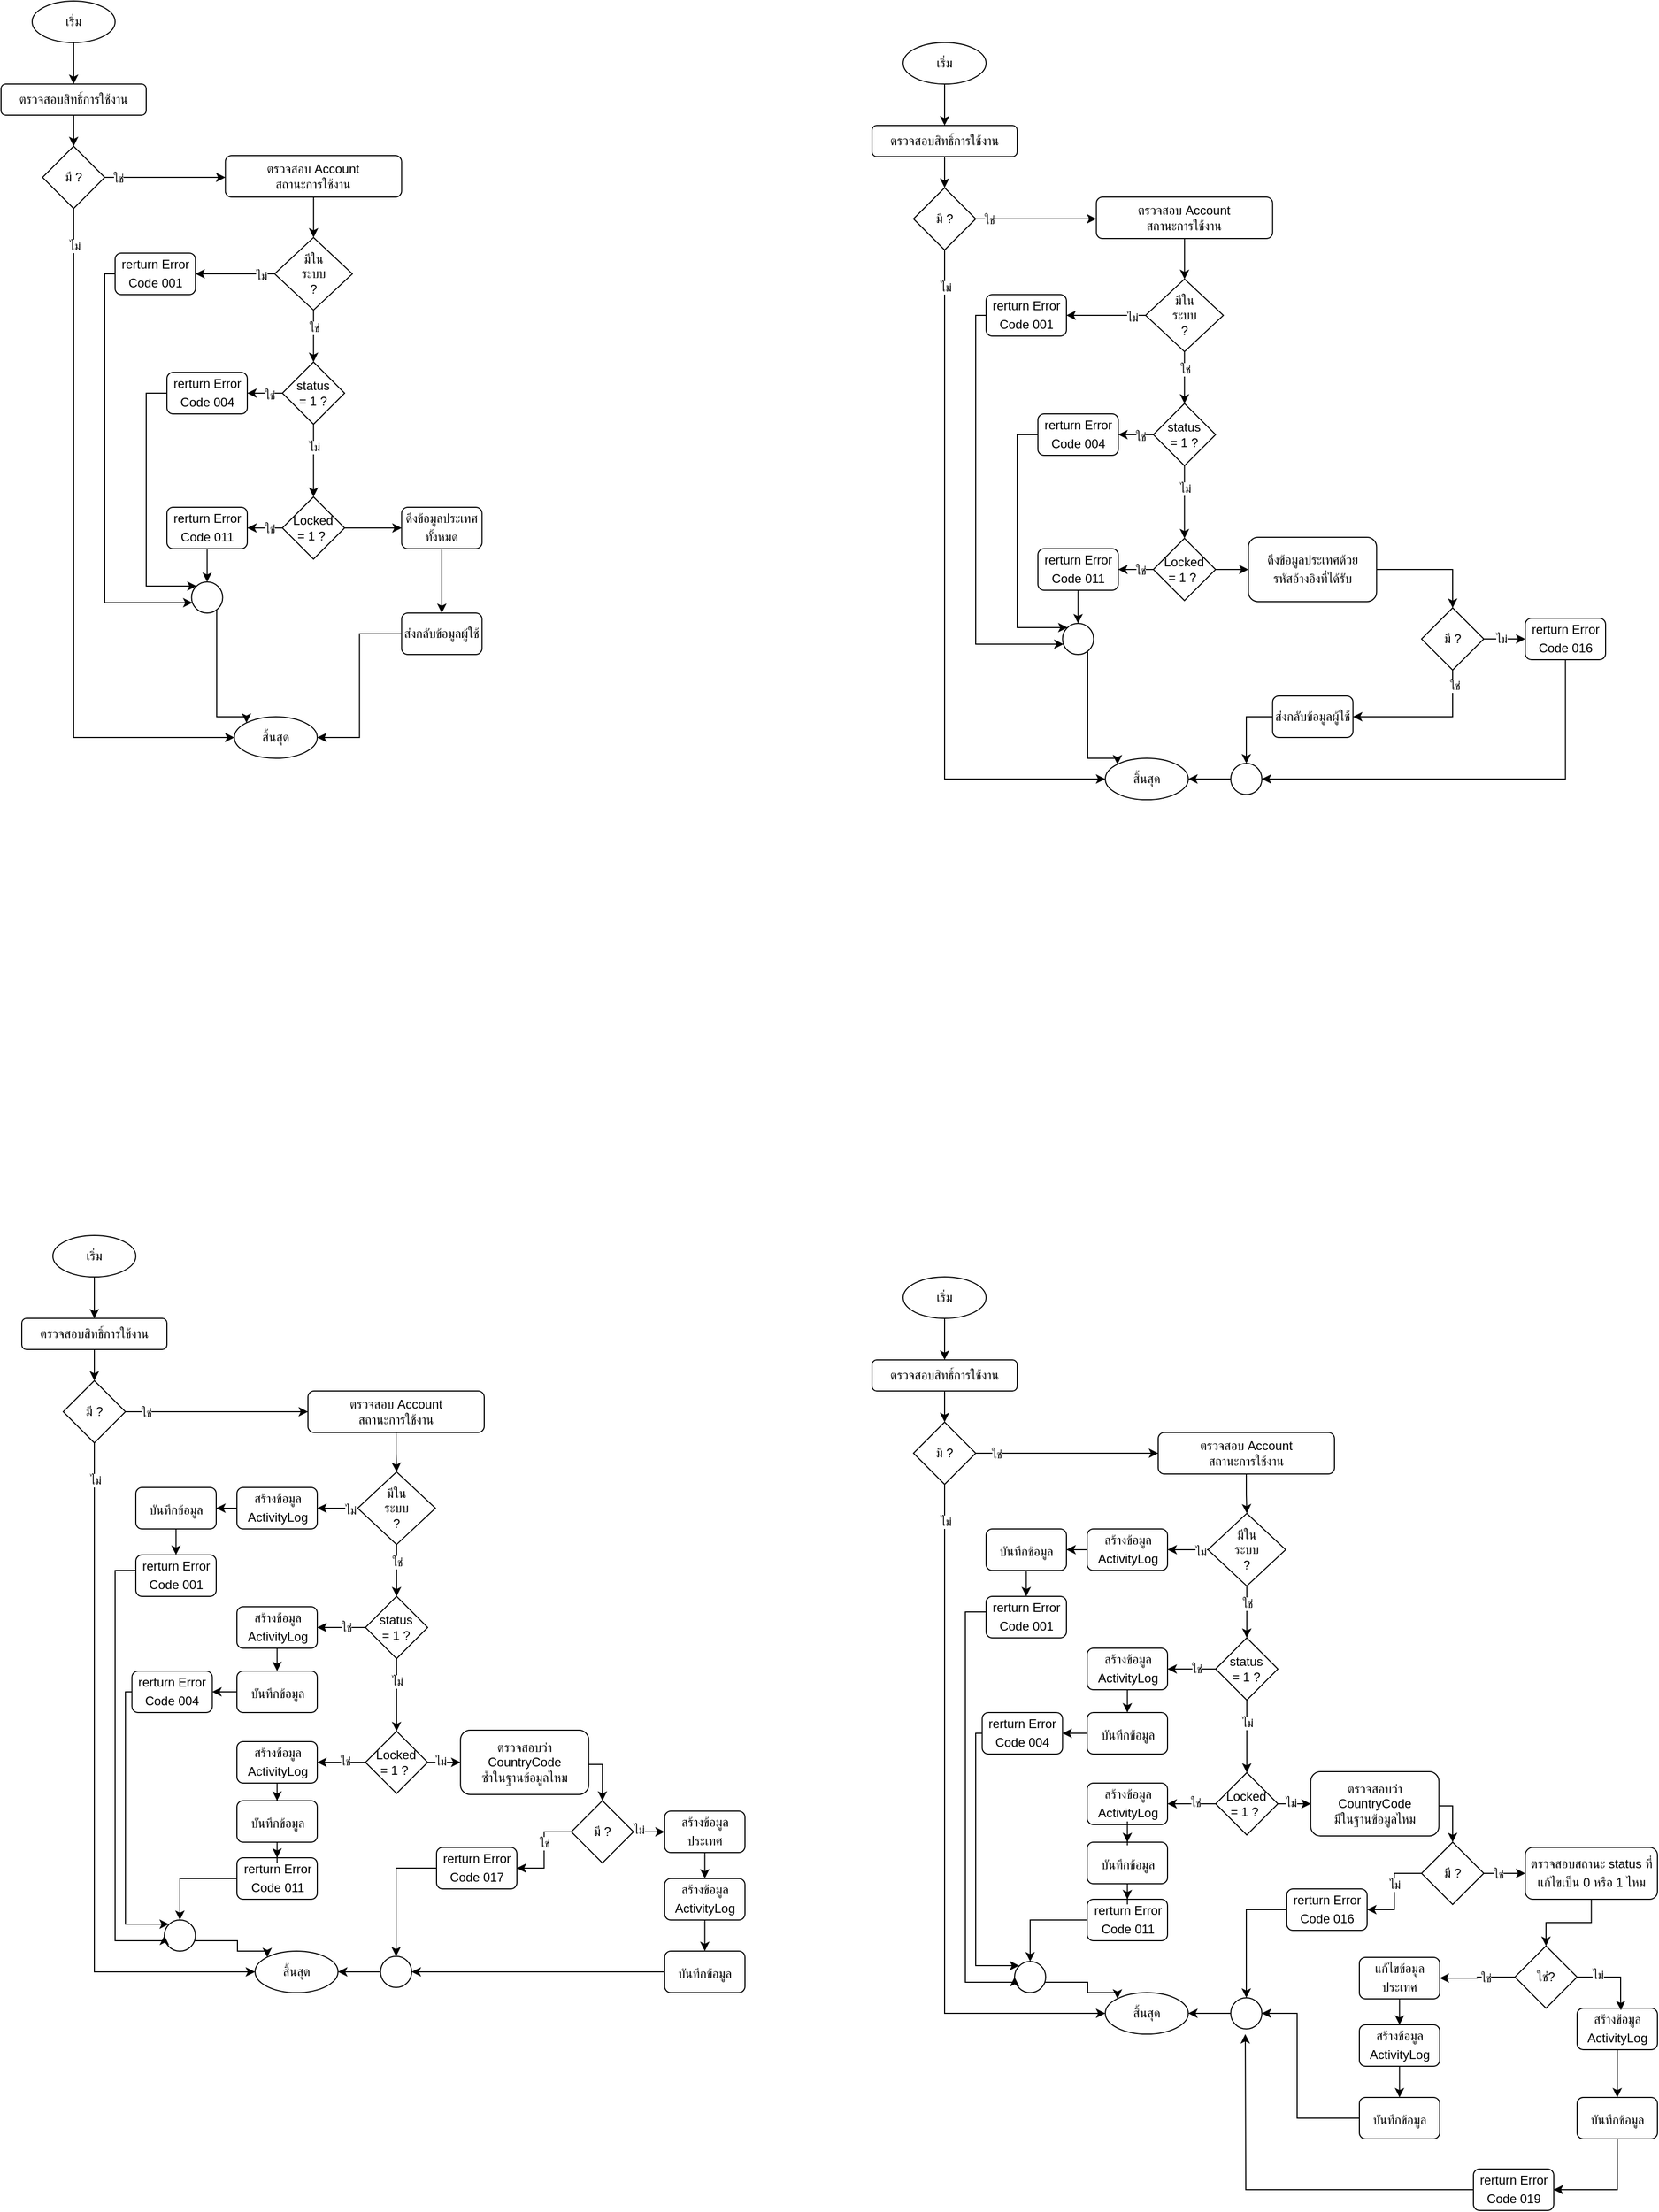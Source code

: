 <mxfile version="21.3.3" type="github">
  <diagram name="หน้า-1" id="7sXhP7ZqzX0lt-kFeuXz">
    <mxGraphModel dx="1049" dy="919" grid="1" gridSize="10" guides="1" tooltips="1" connect="1" arrows="1" fold="1" page="1" pageScale="1" pageWidth="827" pageHeight="1169" math="0" shadow="0">
      <root>
        <mxCell id="0" />
        <mxCell id="1" parent="0" />
        <mxCell id="Af3XtyMXlbxBlgkmyVuq-3" value="" style="edgeStyle=orthogonalEdgeStyle;rounded=0;orthogonalLoop=1;jettySize=auto;html=1;" edge="1" parent="1" source="Af3XtyMXlbxBlgkmyVuq-1" target="Af3XtyMXlbxBlgkmyVuq-2">
          <mxGeometry relative="1" as="geometry" />
        </mxCell>
        <mxCell id="Af3XtyMXlbxBlgkmyVuq-1" value="เริ่ม" style="ellipse;whiteSpace=wrap;html=1;" vertex="1" parent="1">
          <mxGeometry x="70" y="40" width="80" height="40" as="geometry" />
        </mxCell>
        <mxCell id="Af3XtyMXlbxBlgkmyVuq-5" value="" style="edgeStyle=orthogonalEdgeStyle;rounded=0;orthogonalLoop=1;jettySize=auto;html=1;" edge="1" parent="1" source="Af3XtyMXlbxBlgkmyVuq-2" target="Af3XtyMXlbxBlgkmyVuq-4">
          <mxGeometry relative="1" as="geometry" />
        </mxCell>
        <mxCell id="Af3XtyMXlbxBlgkmyVuq-2" value="ตรวจสอบสิทธิ์การใช้งาน" style="rounded=1;whiteSpace=wrap;html=1;" vertex="1" parent="1">
          <mxGeometry x="40" y="120" width="140" height="30" as="geometry" />
        </mxCell>
        <mxCell id="Af3XtyMXlbxBlgkmyVuq-7" style="edgeStyle=orthogonalEdgeStyle;rounded=0;orthogonalLoop=1;jettySize=auto;html=1;entryX=0;entryY=0.5;entryDx=0;entryDy=0;" edge="1" parent="1" source="Af3XtyMXlbxBlgkmyVuq-4" target="Af3XtyMXlbxBlgkmyVuq-6">
          <mxGeometry relative="1" as="geometry">
            <Array as="points">
              <mxPoint x="110" y="750" />
            </Array>
          </mxGeometry>
        </mxCell>
        <mxCell id="Af3XtyMXlbxBlgkmyVuq-8" value="ไม่" style="edgeLabel;html=1;align=center;verticalAlign=middle;resizable=0;points=[];" vertex="1" connectable="0" parent="Af3XtyMXlbxBlgkmyVuq-7">
          <mxGeometry x="-0.892" y="1" relative="1" as="geometry">
            <mxPoint as="offset" />
          </mxGeometry>
        </mxCell>
        <mxCell id="Af3XtyMXlbxBlgkmyVuq-10" value="" style="edgeStyle=orthogonalEdgeStyle;rounded=0;orthogonalLoop=1;jettySize=auto;html=1;" edge="1" parent="1" source="Af3XtyMXlbxBlgkmyVuq-4" target="Af3XtyMXlbxBlgkmyVuq-9">
          <mxGeometry relative="1" as="geometry">
            <Array as="points">
              <mxPoint x="220" y="210" />
              <mxPoint x="220" y="210" />
            </Array>
          </mxGeometry>
        </mxCell>
        <mxCell id="Af3XtyMXlbxBlgkmyVuq-25" value="ใช่" style="edgeLabel;html=1;align=center;verticalAlign=middle;resizable=0;points=[];" vertex="1" connectable="0" parent="Af3XtyMXlbxBlgkmyVuq-10">
          <mxGeometry x="-0.78" y="-1" relative="1" as="geometry">
            <mxPoint as="offset" />
          </mxGeometry>
        </mxCell>
        <mxCell id="Af3XtyMXlbxBlgkmyVuq-4" value="มี ?" style="rhombus;whiteSpace=wrap;html=1;" vertex="1" parent="1">
          <mxGeometry x="80" y="180" width="60" height="60" as="geometry" />
        </mxCell>
        <mxCell id="Af3XtyMXlbxBlgkmyVuq-6" value="สิ้นสุด" style="ellipse;whiteSpace=wrap;html=1;" vertex="1" parent="1">
          <mxGeometry x="265" y="730" width="80" height="40" as="geometry" />
        </mxCell>
        <mxCell id="Af3XtyMXlbxBlgkmyVuq-14" value="" style="edgeStyle=orthogonalEdgeStyle;rounded=0;orthogonalLoop=1;jettySize=auto;html=1;" edge="1" parent="1" source="Af3XtyMXlbxBlgkmyVuq-9" target="Af3XtyMXlbxBlgkmyVuq-11">
          <mxGeometry relative="1" as="geometry" />
        </mxCell>
        <mxCell id="Af3XtyMXlbxBlgkmyVuq-9" value="ตรวจสอบ Account &lt;br&gt;สถานะการใช้งาน" style="rounded=1;whiteSpace=wrap;html=1;" vertex="1" parent="1">
          <mxGeometry x="256.35" y="189" width="170" height="40" as="geometry" />
        </mxCell>
        <mxCell id="Af3XtyMXlbxBlgkmyVuq-15" value="" style="edgeStyle=orthogonalEdgeStyle;rounded=0;orthogonalLoop=1;jettySize=auto;html=1;" edge="1" parent="1" source="Af3XtyMXlbxBlgkmyVuq-11" target="Af3XtyMXlbxBlgkmyVuq-12">
          <mxGeometry relative="1" as="geometry" />
        </mxCell>
        <mxCell id="Af3XtyMXlbxBlgkmyVuq-42" value="ใช่" style="edgeLabel;html=1;align=center;verticalAlign=middle;resizable=0;points=[];" vertex="1" connectable="0" parent="Af3XtyMXlbxBlgkmyVuq-15">
          <mxGeometry x="-0.325" y="2" relative="1" as="geometry">
            <mxPoint x="-2" as="offset" />
          </mxGeometry>
        </mxCell>
        <mxCell id="Af3XtyMXlbxBlgkmyVuq-27" style="edgeStyle=orthogonalEdgeStyle;rounded=0;orthogonalLoop=1;jettySize=auto;html=1;" edge="1" parent="1" source="Af3XtyMXlbxBlgkmyVuq-11" target="Af3XtyMXlbxBlgkmyVuq-31">
          <mxGeometry relative="1" as="geometry">
            <mxPoint x="240.1" y="408" as="targetPoint" />
          </mxGeometry>
        </mxCell>
        <mxCell id="Af3XtyMXlbxBlgkmyVuq-41" value="ไม่" style="edgeLabel;html=1;align=center;verticalAlign=middle;resizable=0;points=[];" vertex="1" connectable="0" parent="Af3XtyMXlbxBlgkmyVuq-27">
          <mxGeometry x="-0.657" y="2" relative="1" as="geometry">
            <mxPoint as="offset" />
          </mxGeometry>
        </mxCell>
        <mxCell id="Af3XtyMXlbxBlgkmyVuq-11" value="มีใน&lt;br&gt;ระบบ &lt;br&gt;?" style="rhombus;whiteSpace=wrap;html=1;" vertex="1" parent="1">
          <mxGeometry x="303.85" y="268" width="75" height="70" as="geometry" />
        </mxCell>
        <mxCell id="Af3XtyMXlbxBlgkmyVuq-16" value="" style="edgeStyle=orthogonalEdgeStyle;rounded=0;orthogonalLoop=1;jettySize=auto;html=1;" edge="1" parent="1" source="Af3XtyMXlbxBlgkmyVuq-12" target="Af3XtyMXlbxBlgkmyVuq-13">
          <mxGeometry relative="1" as="geometry" />
        </mxCell>
        <mxCell id="Af3XtyMXlbxBlgkmyVuq-44" value="ไม่" style="edgeLabel;html=1;align=center;verticalAlign=middle;resizable=0;points=[];" vertex="1" connectable="0" parent="Af3XtyMXlbxBlgkmyVuq-16">
          <mxGeometry x="-0.374" relative="1" as="geometry">
            <mxPoint as="offset" />
          </mxGeometry>
        </mxCell>
        <mxCell id="Af3XtyMXlbxBlgkmyVuq-48" value="" style="edgeStyle=orthogonalEdgeStyle;rounded=0;orthogonalLoop=1;jettySize=auto;html=1;" edge="1" parent="1" source="Af3XtyMXlbxBlgkmyVuq-12" target="Af3XtyMXlbxBlgkmyVuq-47">
          <mxGeometry relative="1" as="geometry" />
        </mxCell>
        <mxCell id="Af3XtyMXlbxBlgkmyVuq-54" value="ใช่" style="edgeLabel;html=1;align=center;verticalAlign=middle;resizable=0;points=[];" vertex="1" connectable="0" parent="Af3XtyMXlbxBlgkmyVuq-48">
          <mxGeometry x="-0.461" y="2" relative="1" as="geometry">
            <mxPoint as="offset" />
          </mxGeometry>
        </mxCell>
        <mxCell id="Af3XtyMXlbxBlgkmyVuq-12" value="status&lt;br style=&quot;border-color: var(--border-color);&quot;&gt;= 1 ?" style="rhombus;whiteSpace=wrap;html=1;" vertex="1" parent="1">
          <mxGeometry x="311.35" y="388" width="60" height="60" as="geometry" />
        </mxCell>
        <mxCell id="Af3XtyMXlbxBlgkmyVuq-49" value="" style="edgeStyle=orthogonalEdgeStyle;rounded=0;orthogonalLoop=1;jettySize=auto;html=1;" edge="1" parent="1" source="Af3XtyMXlbxBlgkmyVuq-13" target="Af3XtyMXlbxBlgkmyVuq-37">
          <mxGeometry relative="1" as="geometry" />
        </mxCell>
        <mxCell id="Af3XtyMXlbxBlgkmyVuq-53" value="ใช่" style="edgeLabel;html=1;align=center;verticalAlign=middle;resizable=0;points=[];" vertex="1" connectable="0" parent="Af3XtyMXlbxBlgkmyVuq-49">
          <mxGeometry x="-0.461" y="1" relative="1" as="geometry">
            <mxPoint as="offset" />
          </mxGeometry>
        </mxCell>
        <mxCell id="Af3XtyMXlbxBlgkmyVuq-61" value="" style="edgeStyle=orthogonalEdgeStyle;rounded=0;orthogonalLoop=1;jettySize=auto;html=1;" edge="1" parent="1" source="Af3XtyMXlbxBlgkmyVuq-13" target="Af3XtyMXlbxBlgkmyVuq-55">
          <mxGeometry relative="1" as="geometry" />
        </mxCell>
        <mxCell id="Af3XtyMXlbxBlgkmyVuq-13" value="Locked&lt;br style=&quot;border-color: var(--border-color);&quot;&gt;= 1 ?&amp;nbsp;" style="rhombus;whiteSpace=wrap;html=1;" vertex="1" parent="1">
          <mxGeometry x="311.35" y="518" width="60" height="60" as="geometry" />
        </mxCell>
        <mxCell id="Af3XtyMXlbxBlgkmyVuq-34" style="edgeStyle=orthogonalEdgeStyle;rounded=0;orthogonalLoop=1;jettySize=auto;html=1;entryX=0;entryY=0;entryDx=0;entryDy=0;" edge="1" parent="1" source="Af3XtyMXlbxBlgkmyVuq-19" target="Af3XtyMXlbxBlgkmyVuq-6">
          <mxGeometry relative="1" as="geometry">
            <Array as="points">
              <mxPoint x="248" y="730" />
              <mxPoint x="277" y="730" />
            </Array>
          </mxGeometry>
        </mxCell>
        <mxCell id="Af3XtyMXlbxBlgkmyVuq-19" value="" style="ellipse;whiteSpace=wrap;html=1;aspect=fixed;" vertex="1" parent="1">
          <mxGeometry x="223.75" y="600" width="30" height="30" as="geometry" />
        </mxCell>
        <mxCell id="Af3XtyMXlbxBlgkmyVuq-32" style="edgeStyle=orthogonalEdgeStyle;rounded=0;orthogonalLoop=1;jettySize=auto;html=1;" edge="1" parent="1" source="Af3XtyMXlbxBlgkmyVuq-31" target="Af3XtyMXlbxBlgkmyVuq-19">
          <mxGeometry relative="1" as="geometry">
            <Array as="points">
              <mxPoint x="140" y="303" />
              <mxPoint x="140" y="620" />
            </Array>
          </mxGeometry>
        </mxCell>
        <mxCell id="Af3XtyMXlbxBlgkmyVuq-31" value="rerturn Error Code&amp;nbsp;001&lt;span style=&quot;font-size: medium; text-align: start;&quot;&gt;&lt;/span&gt;" style="rounded=1;whiteSpace=wrap;html=1;" vertex="1" parent="1">
          <mxGeometry x="150" y="283" width="77.5" height="40" as="geometry" />
        </mxCell>
        <mxCell id="Af3XtyMXlbxBlgkmyVuq-51" style="edgeStyle=orthogonalEdgeStyle;rounded=0;orthogonalLoop=1;jettySize=auto;html=1;entryX=0.5;entryY=0;entryDx=0;entryDy=0;" edge="1" parent="1" source="Af3XtyMXlbxBlgkmyVuq-37" target="Af3XtyMXlbxBlgkmyVuq-19">
          <mxGeometry relative="1" as="geometry" />
        </mxCell>
        <mxCell id="Af3XtyMXlbxBlgkmyVuq-37" value="rerturn Error Code&amp;nbsp;011&lt;span style=&quot;font-size: medium; text-align: start;&quot;&gt;&lt;/span&gt;" style="rounded=1;whiteSpace=wrap;html=1;" vertex="1" parent="1">
          <mxGeometry x="200.0" y="528" width="77.5" height="40" as="geometry" />
        </mxCell>
        <mxCell id="Af3XtyMXlbxBlgkmyVuq-50" style="edgeStyle=orthogonalEdgeStyle;rounded=0;orthogonalLoop=1;jettySize=auto;html=1;" edge="1" parent="1" source="Af3XtyMXlbxBlgkmyVuq-47" target="Af3XtyMXlbxBlgkmyVuq-19">
          <mxGeometry relative="1" as="geometry">
            <mxPoint x="240" y="610" as="targetPoint" />
            <Array as="points">
              <mxPoint x="180" y="418" />
              <mxPoint x="180" y="604" />
            </Array>
          </mxGeometry>
        </mxCell>
        <mxCell id="Af3XtyMXlbxBlgkmyVuq-47" value="rerturn Error Code&amp;nbsp;004&lt;span style=&quot;font-size: medium; text-align: start;&quot;&gt;&lt;/span&gt;" style="rounded=1;whiteSpace=wrap;html=1;" vertex="1" parent="1">
          <mxGeometry x="200.0" y="398" width="77.5" height="40" as="geometry" />
        </mxCell>
        <mxCell id="Af3XtyMXlbxBlgkmyVuq-60" value="" style="edgeStyle=orthogonalEdgeStyle;rounded=0;orthogonalLoop=1;jettySize=auto;html=1;" edge="1" parent="1" source="Af3XtyMXlbxBlgkmyVuq-55" target="Af3XtyMXlbxBlgkmyVuq-58">
          <mxGeometry relative="1" as="geometry" />
        </mxCell>
        <mxCell id="Af3XtyMXlbxBlgkmyVuq-55" value="ดึงข้อมูลประเทศทั้งหมด&lt;span style=&quot;font-size: medium; text-align: start;&quot;&gt;&lt;/span&gt;" style="rounded=1;whiteSpace=wrap;html=1;" vertex="1" parent="1">
          <mxGeometry x="426.35" y="528" width="77.5" height="40" as="geometry" />
        </mxCell>
        <mxCell id="Af3XtyMXlbxBlgkmyVuq-59" style="edgeStyle=orthogonalEdgeStyle;rounded=0;orthogonalLoop=1;jettySize=auto;html=1;entryX=1;entryY=0.5;entryDx=0;entryDy=0;" edge="1" parent="1" source="Af3XtyMXlbxBlgkmyVuq-58" target="Af3XtyMXlbxBlgkmyVuq-6">
          <mxGeometry relative="1" as="geometry" />
        </mxCell>
        <mxCell id="Af3XtyMXlbxBlgkmyVuq-58" value="ส่งกลับข้อมูลผู้ใช้" style="rounded=1;whiteSpace=wrap;html=1;" vertex="1" parent="1">
          <mxGeometry x="426.35" y="630" width="77.5" height="40" as="geometry" />
        </mxCell>
        <mxCell id="Af3XtyMXlbxBlgkmyVuq-106" value="เริ่ม" style="ellipse;whiteSpace=wrap;html=1;" vertex="1" parent="1">
          <mxGeometry x="910" y="80" width="80" height="40" as="geometry" />
        </mxCell>
        <mxCell id="Af3XtyMXlbxBlgkmyVuq-108" value="ตรวจสอบสิทธิ์การใช้งาน" style="rounded=1;whiteSpace=wrap;html=1;" vertex="1" parent="1">
          <mxGeometry x="880" y="160" width="140" height="30" as="geometry" />
        </mxCell>
        <mxCell id="Af3XtyMXlbxBlgkmyVuq-105" value="" style="edgeStyle=orthogonalEdgeStyle;rounded=0;orthogonalLoop=1;jettySize=auto;html=1;" edge="1" parent="1" source="Af3XtyMXlbxBlgkmyVuq-106" target="Af3XtyMXlbxBlgkmyVuq-108">
          <mxGeometry relative="1" as="geometry" />
        </mxCell>
        <mxCell id="Af3XtyMXlbxBlgkmyVuq-113" value="มี ?" style="rhombus;whiteSpace=wrap;html=1;" vertex="1" parent="1">
          <mxGeometry x="920" y="220" width="60" height="60" as="geometry" />
        </mxCell>
        <mxCell id="Af3XtyMXlbxBlgkmyVuq-107" value="" style="edgeStyle=orthogonalEdgeStyle;rounded=0;orthogonalLoop=1;jettySize=auto;html=1;" edge="1" parent="1" source="Af3XtyMXlbxBlgkmyVuq-108" target="Af3XtyMXlbxBlgkmyVuq-113">
          <mxGeometry relative="1" as="geometry" />
        </mxCell>
        <mxCell id="Af3XtyMXlbxBlgkmyVuq-114" value="สิ้นสุด" style="ellipse;whiteSpace=wrap;html=1;" vertex="1" parent="1">
          <mxGeometry x="1105" y="770" width="80" height="40" as="geometry" />
        </mxCell>
        <mxCell id="Af3XtyMXlbxBlgkmyVuq-109" style="edgeStyle=orthogonalEdgeStyle;rounded=0;orthogonalLoop=1;jettySize=auto;html=1;entryX=0;entryY=0.5;entryDx=0;entryDy=0;" edge="1" parent="1" source="Af3XtyMXlbxBlgkmyVuq-113" target="Af3XtyMXlbxBlgkmyVuq-114">
          <mxGeometry relative="1" as="geometry">
            <Array as="points">
              <mxPoint x="950" y="790" />
            </Array>
          </mxGeometry>
        </mxCell>
        <mxCell id="Af3XtyMXlbxBlgkmyVuq-110" value="ไม่" style="edgeLabel;html=1;align=center;verticalAlign=middle;resizable=0;points=[];" vertex="1" connectable="0" parent="Af3XtyMXlbxBlgkmyVuq-109">
          <mxGeometry x="-0.892" y="1" relative="1" as="geometry">
            <mxPoint as="offset" />
          </mxGeometry>
        </mxCell>
        <mxCell id="Af3XtyMXlbxBlgkmyVuq-116" value="ตรวจสอบ Account &lt;br&gt;สถานะการใช้งาน" style="rounded=1;whiteSpace=wrap;html=1;" vertex="1" parent="1">
          <mxGeometry x="1096.35" y="229" width="170" height="40" as="geometry" />
        </mxCell>
        <mxCell id="Af3XtyMXlbxBlgkmyVuq-111" value="" style="edgeStyle=orthogonalEdgeStyle;rounded=0;orthogonalLoop=1;jettySize=auto;html=1;" edge="1" parent="1" source="Af3XtyMXlbxBlgkmyVuq-113" target="Af3XtyMXlbxBlgkmyVuq-116">
          <mxGeometry relative="1" as="geometry">
            <Array as="points">
              <mxPoint x="1060" y="250" />
              <mxPoint x="1060" y="250" />
            </Array>
          </mxGeometry>
        </mxCell>
        <mxCell id="Af3XtyMXlbxBlgkmyVuq-112" value="ใช่" style="edgeLabel;html=1;align=center;verticalAlign=middle;resizable=0;points=[];" vertex="1" connectable="0" parent="Af3XtyMXlbxBlgkmyVuq-111">
          <mxGeometry x="-0.78" y="-1" relative="1" as="geometry">
            <mxPoint as="offset" />
          </mxGeometry>
        </mxCell>
        <mxCell id="Af3XtyMXlbxBlgkmyVuq-121" value="มีใน&lt;br&gt;ระบบ &lt;br&gt;?" style="rhombus;whiteSpace=wrap;html=1;" vertex="1" parent="1">
          <mxGeometry x="1143.85" y="308" width="75" height="70" as="geometry" />
        </mxCell>
        <mxCell id="Af3XtyMXlbxBlgkmyVuq-115" value="" style="edgeStyle=orthogonalEdgeStyle;rounded=0;orthogonalLoop=1;jettySize=auto;html=1;" edge="1" parent="1" source="Af3XtyMXlbxBlgkmyVuq-116" target="Af3XtyMXlbxBlgkmyVuq-121">
          <mxGeometry relative="1" as="geometry" />
        </mxCell>
        <mxCell id="Af3XtyMXlbxBlgkmyVuq-126" value="status&lt;br style=&quot;border-color: var(--border-color);&quot;&gt;= 1 ?" style="rhombus;whiteSpace=wrap;html=1;" vertex="1" parent="1">
          <mxGeometry x="1151.35" y="428" width="60" height="60" as="geometry" />
        </mxCell>
        <mxCell id="Af3XtyMXlbxBlgkmyVuq-117" value="" style="edgeStyle=orthogonalEdgeStyle;rounded=0;orthogonalLoop=1;jettySize=auto;html=1;" edge="1" parent="1" source="Af3XtyMXlbxBlgkmyVuq-121" target="Af3XtyMXlbxBlgkmyVuq-126">
          <mxGeometry relative="1" as="geometry" />
        </mxCell>
        <mxCell id="Af3XtyMXlbxBlgkmyVuq-118" value="ใช่" style="edgeLabel;html=1;align=center;verticalAlign=middle;resizable=0;points=[];" vertex="1" connectable="0" parent="Af3XtyMXlbxBlgkmyVuq-117">
          <mxGeometry x="-0.325" y="2" relative="1" as="geometry">
            <mxPoint x="-2" as="offset" />
          </mxGeometry>
        </mxCell>
        <mxCell id="Af3XtyMXlbxBlgkmyVuq-130" value="Locked&lt;br style=&quot;border-color: var(--border-color);&quot;&gt;= 1 ?&amp;nbsp;" style="rhombus;whiteSpace=wrap;html=1;" vertex="1" parent="1">
          <mxGeometry x="1151.35" y="558" width="60" height="60" as="geometry" />
        </mxCell>
        <mxCell id="Af3XtyMXlbxBlgkmyVuq-122" value="" style="edgeStyle=orthogonalEdgeStyle;rounded=0;orthogonalLoop=1;jettySize=auto;html=1;" edge="1" parent="1" source="Af3XtyMXlbxBlgkmyVuq-126" target="Af3XtyMXlbxBlgkmyVuq-130">
          <mxGeometry relative="1" as="geometry" />
        </mxCell>
        <mxCell id="Af3XtyMXlbxBlgkmyVuq-123" value="ไม่" style="edgeLabel;html=1;align=center;verticalAlign=middle;resizable=0;points=[];" vertex="1" connectable="0" parent="Af3XtyMXlbxBlgkmyVuq-122">
          <mxGeometry x="-0.374" relative="1" as="geometry">
            <mxPoint as="offset" />
          </mxGeometry>
        </mxCell>
        <mxCell id="Af3XtyMXlbxBlgkmyVuq-131" style="edgeStyle=orthogonalEdgeStyle;rounded=0;orthogonalLoop=1;jettySize=auto;html=1;entryX=0;entryY=0;entryDx=0;entryDy=0;" edge="1" parent="1" source="Af3XtyMXlbxBlgkmyVuq-132" target="Af3XtyMXlbxBlgkmyVuq-114">
          <mxGeometry relative="1" as="geometry">
            <Array as="points">
              <mxPoint x="1088" y="770" />
              <mxPoint x="1117" y="770" />
            </Array>
          </mxGeometry>
        </mxCell>
        <mxCell id="Af3XtyMXlbxBlgkmyVuq-132" value="" style="ellipse;whiteSpace=wrap;html=1;aspect=fixed;" vertex="1" parent="1">
          <mxGeometry x="1063.75" y="640" width="30" height="30" as="geometry" />
        </mxCell>
        <mxCell id="Af3XtyMXlbxBlgkmyVuq-133" style="edgeStyle=orthogonalEdgeStyle;rounded=0;orthogonalLoop=1;jettySize=auto;html=1;" edge="1" parent="1" source="Af3XtyMXlbxBlgkmyVuq-134" target="Af3XtyMXlbxBlgkmyVuq-132">
          <mxGeometry relative="1" as="geometry">
            <Array as="points">
              <mxPoint x="980" y="343" />
              <mxPoint x="980" y="660" />
            </Array>
          </mxGeometry>
        </mxCell>
        <mxCell id="Af3XtyMXlbxBlgkmyVuq-134" value="rerturn Error Code&amp;nbsp;001&lt;span style=&quot;font-size: medium; text-align: start;&quot;&gt;&lt;/span&gt;" style="rounded=1;whiteSpace=wrap;html=1;" vertex="1" parent="1">
          <mxGeometry x="990" y="323" width="77.5" height="40" as="geometry" />
        </mxCell>
        <mxCell id="Af3XtyMXlbxBlgkmyVuq-119" style="edgeStyle=orthogonalEdgeStyle;rounded=0;orthogonalLoop=1;jettySize=auto;html=1;" edge="1" parent="1" source="Af3XtyMXlbxBlgkmyVuq-121" target="Af3XtyMXlbxBlgkmyVuq-134">
          <mxGeometry relative="1" as="geometry">
            <mxPoint x="1080.1" y="448" as="targetPoint" />
          </mxGeometry>
        </mxCell>
        <mxCell id="Af3XtyMXlbxBlgkmyVuq-120" value="ไม่" style="edgeLabel;html=1;align=center;verticalAlign=middle;resizable=0;points=[];" vertex="1" connectable="0" parent="Af3XtyMXlbxBlgkmyVuq-119">
          <mxGeometry x="-0.657" y="2" relative="1" as="geometry">
            <mxPoint as="offset" />
          </mxGeometry>
        </mxCell>
        <mxCell id="Af3XtyMXlbxBlgkmyVuq-135" style="edgeStyle=orthogonalEdgeStyle;rounded=0;orthogonalLoop=1;jettySize=auto;html=1;entryX=0.5;entryY=0;entryDx=0;entryDy=0;" edge="1" parent="1" source="Af3XtyMXlbxBlgkmyVuq-136" target="Af3XtyMXlbxBlgkmyVuq-132">
          <mxGeometry relative="1" as="geometry" />
        </mxCell>
        <mxCell id="Af3XtyMXlbxBlgkmyVuq-136" value="rerturn Error Code&amp;nbsp;011&lt;span style=&quot;font-size: medium; text-align: start;&quot;&gt;&lt;/span&gt;" style="rounded=1;whiteSpace=wrap;html=1;" vertex="1" parent="1">
          <mxGeometry x="1040" y="568" width="77.5" height="40" as="geometry" />
        </mxCell>
        <mxCell id="Af3XtyMXlbxBlgkmyVuq-127" value="" style="edgeStyle=orthogonalEdgeStyle;rounded=0;orthogonalLoop=1;jettySize=auto;html=1;" edge="1" parent="1" source="Af3XtyMXlbxBlgkmyVuq-130" target="Af3XtyMXlbxBlgkmyVuq-136">
          <mxGeometry relative="1" as="geometry" />
        </mxCell>
        <mxCell id="Af3XtyMXlbxBlgkmyVuq-128" value="ใช่" style="edgeLabel;html=1;align=center;verticalAlign=middle;resizable=0;points=[];" vertex="1" connectable="0" parent="Af3XtyMXlbxBlgkmyVuq-127">
          <mxGeometry x="-0.461" y="1" relative="1" as="geometry">
            <mxPoint as="offset" />
          </mxGeometry>
        </mxCell>
        <mxCell id="Af3XtyMXlbxBlgkmyVuq-137" style="edgeStyle=orthogonalEdgeStyle;rounded=0;orthogonalLoop=1;jettySize=auto;html=1;" edge="1" parent="1" source="Af3XtyMXlbxBlgkmyVuq-138" target="Af3XtyMXlbxBlgkmyVuq-132">
          <mxGeometry relative="1" as="geometry">
            <mxPoint x="1080" y="650" as="targetPoint" />
            <Array as="points">
              <mxPoint x="1020" y="458" />
              <mxPoint x="1020" y="644" />
            </Array>
          </mxGeometry>
        </mxCell>
        <mxCell id="Af3XtyMXlbxBlgkmyVuq-138" value="rerturn Error Code&amp;nbsp;004&lt;span style=&quot;font-size: medium; text-align: start;&quot;&gt;&lt;/span&gt;" style="rounded=1;whiteSpace=wrap;html=1;" vertex="1" parent="1">
          <mxGeometry x="1040" y="438" width="77.5" height="40" as="geometry" />
        </mxCell>
        <mxCell id="Af3XtyMXlbxBlgkmyVuq-124" value="" style="edgeStyle=orthogonalEdgeStyle;rounded=0;orthogonalLoop=1;jettySize=auto;html=1;" edge="1" parent="1" source="Af3XtyMXlbxBlgkmyVuq-126" target="Af3XtyMXlbxBlgkmyVuq-138">
          <mxGeometry relative="1" as="geometry" />
        </mxCell>
        <mxCell id="Af3XtyMXlbxBlgkmyVuq-125" value="ใช่" style="edgeLabel;html=1;align=center;verticalAlign=middle;resizable=0;points=[];" vertex="1" connectable="0" parent="Af3XtyMXlbxBlgkmyVuq-124">
          <mxGeometry x="-0.461" y="2" relative="1" as="geometry">
            <mxPoint as="offset" />
          </mxGeometry>
        </mxCell>
        <mxCell id="Af3XtyMXlbxBlgkmyVuq-140" value="ดึงข้อมูลประเทศด้วย&lt;br&gt;รหัสอ้างอิงที่ได้รับ&lt;span style=&quot;font-size: medium; text-align: start;&quot;&gt;&lt;/span&gt;" style="rounded=1;whiteSpace=wrap;html=1;" vertex="1" parent="1">
          <mxGeometry x="1243" y="557" width="123.65" height="62" as="geometry" />
        </mxCell>
        <mxCell id="Af3XtyMXlbxBlgkmyVuq-129" value="" style="edgeStyle=orthogonalEdgeStyle;rounded=0;orthogonalLoop=1;jettySize=auto;html=1;" edge="1" parent="1" source="Af3XtyMXlbxBlgkmyVuq-130" target="Af3XtyMXlbxBlgkmyVuq-140">
          <mxGeometry relative="1" as="geometry" />
        </mxCell>
        <mxCell id="Af3XtyMXlbxBlgkmyVuq-141" style="edgeStyle=orthogonalEdgeStyle;rounded=0;orthogonalLoop=1;jettySize=auto;html=1;" edge="1" parent="1" source="Af3XtyMXlbxBlgkmyVuq-142" target="Af3XtyMXlbxBlgkmyVuq-149">
          <mxGeometry relative="1" as="geometry" />
        </mxCell>
        <mxCell id="Af3XtyMXlbxBlgkmyVuq-142" value="ส่งกลับข้อมูลผู้ใช้" style="rounded=1;whiteSpace=wrap;html=1;" vertex="1" parent="1">
          <mxGeometry x="1266.35" y="710" width="77.5" height="40" as="geometry" />
        </mxCell>
        <mxCell id="Af3XtyMXlbxBlgkmyVuq-143" style="edgeStyle=orthogonalEdgeStyle;rounded=0;orthogonalLoop=1;jettySize=auto;html=1;entryX=1;entryY=0.5;entryDx=0;entryDy=0;" edge="1" parent="1" source="Af3XtyMXlbxBlgkmyVuq-144" target="Af3XtyMXlbxBlgkmyVuq-142">
          <mxGeometry relative="1" as="geometry">
            <Array as="points">
              <mxPoint x="1440" y="730" />
            </Array>
          </mxGeometry>
        </mxCell>
        <mxCell id="Af3XtyMXlbxBlgkmyVuq-152" value="ใช่" style="edgeLabel;html=1;align=center;verticalAlign=middle;resizable=0;points=[];" vertex="1" connectable="0" parent="Af3XtyMXlbxBlgkmyVuq-143">
          <mxGeometry x="-0.797" y="2" relative="1" as="geometry">
            <mxPoint as="offset" />
          </mxGeometry>
        </mxCell>
        <mxCell id="Af3XtyMXlbxBlgkmyVuq-147" value="" style="edgeStyle=orthogonalEdgeStyle;rounded=0;orthogonalLoop=1;jettySize=auto;html=1;" edge="1" parent="1" source="Af3XtyMXlbxBlgkmyVuq-144" target="Af3XtyMXlbxBlgkmyVuq-146">
          <mxGeometry relative="1" as="geometry" />
        </mxCell>
        <mxCell id="Af3XtyMXlbxBlgkmyVuq-151" value="ไม่" style="edgeLabel;html=1;align=center;verticalAlign=middle;resizable=0;points=[];" vertex="1" connectable="0" parent="Af3XtyMXlbxBlgkmyVuq-147">
          <mxGeometry x="-0.164" relative="1" as="geometry">
            <mxPoint as="offset" />
          </mxGeometry>
        </mxCell>
        <mxCell id="Af3XtyMXlbxBlgkmyVuq-144" value="มี ?" style="rhombus;whiteSpace=wrap;html=1;" vertex="1" parent="1">
          <mxGeometry x="1410" y="625" width="60" height="60" as="geometry" />
        </mxCell>
        <mxCell id="Af3XtyMXlbxBlgkmyVuq-139" value="" style="edgeStyle=orthogonalEdgeStyle;rounded=0;orthogonalLoop=1;jettySize=auto;html=1;" edge="1" parent="1" source="Af3XtyMXlbxBlgkmyVuq-140" target="Af3XtyMXlbxBlgkmyVuq-144">
          <mxGeometry relative="1" as="geometry" />
        </mxCell>
        <mxCell id="Af3XtyMXlbxBlgkmyVuq-148" style="edgeStyle=orthogonalEdgeStyle;rounded=0;orthogonalLoop=1;jettySize=auto;html=1;entryX=1;entryY=0.5;entryDx=0;entryDy=0;" edge="1" parent="1" source="Af3XtyMXlbxBlgkmyVuq-146" target="Af3XtyMXlbxBlgkmyVuq-149">
          <mxGeometry relative="1" as="geometry">
            <mxPoint x="1540" y="790" as="targetPoint" />
            <Array as="points">
              <mxPoint x="1549" y="790" />
            </Array>
          </mxGeometry>
        </mxCell>
        <mxCell id="Af3XtyMXlbxBlgkmyVuq-146" value="rerturn Error Code&amp;nbsp;016&lt;span style=&quot;font-size: medium; text-align: start;&quot;&gt;&lt;/span&gt;" style="rounded=1;whiteSpace=wrap;html=1;" vertex="1" parent="1">
          <mxGeometry x="1510" y="635" width="77.5" height="40" as="geometry" />
        </mxCell>
        <mxCell id="Af3XtyMXlbxBlgkmyVuq-150" style="edgeStyle=orthogonalEdgeStyle;rounded=0;orthogonalLoop=1;jettySize=auto;html=1;" edge="1" parent="1" source="Af3XtyMXlbxBlgkmyVuq-149" target="Af3XtyMXlbxBlgkmyVuq-114">
          <mxGeometry relative="1" as="geometry" />
        </mxCell>
        <mxCell id="Af3XtyMXlbxBlgkmyVuq-149" value="" style="ellipse;whiteSpace=wrap;html=1;aspect=fixed;" vertex="1" parent="1">
          <mxGeometry x="1226" y="775" width="30" height="30" as="geometry" />
        </mxCell>
        <mxCell id="Af3XtyMXlbxBlgkmyVuq-153" value="เริ่ม" style="ellipse;whiteSpace=wrap;html=1;" vertex="1" parent="1">
          <mxGeometry x="90" y="1230" width="80" height="40" as="geometry" />
        </mxCell>
        <mxCell id="Af3XtyMXlbxBlgkmyVuq-154" value="ตรวจสอบสิทธิ์การใช้งาน" style="rounded=1;whiteSpace=wrap;html=1;" vertex="1" parent="1">
          <mxGeometry x="60" y="1310" width="140" height="30" as="geometry" />
        </mxCell>
        <mxCell id="Af3XtyMXlbxBlgkmyVuq-155" value="" style="edgeStyle=orthogonalEdgeStyle;rounded=0;orthogonalLoop=1;jettySize=auto;html=1;" edge="1" parent="1" source="Af3XtyMXlbxBlgkmyVuq-153" target="Af3XtyMXlbxBlgkmyVuq-154">
          <mxGeometry relative="1" as="geometry" />
        </mxCell>
        <mxCell id="Af3XtyMXlbxBlgkmyVuq-156" value="มี ?" style="rhombus;whiteSpace=wrap;html=1;" vertex="1" parent="1">
          <mxGeometry x="100" y="1370" width="60" height="60" as="geometry" />
        </mxCell>
        <mxCell id="Af3XtyMXlbxBlgkmyVuq-157" value="" style="edgeStyle=orthogonalEdgeStyle;rounded=0;orthogonalLoop=1;jettySize=auto;html=1;" edge="1" parent="1" source="Af3XtyMXlbxBlgkmyVuq-154" target="Af3XtyMXlbxBlgkmyVuq-156">
          <mxGeometry relative="1" as="geometry" />
        </mxCell>
        <mxCell id="Af3XtyMXlbxBlgkmyVuq-158" value="สิ้นสุด" style="ellipse;whiteSpace=wrap;html=1;" vertex="1" parent="1">
          <mxGeometry x="285" y="1920" width="80" height="40" as="geometry" />
        </mxCell>
        <mxCell id="Af3XtyMXlbxBlgkmyVuq-159" style="edgeStyle=orthogonalEdgeStyle;rounded=0;orthogonalLoop=1;jettySize=auto;html=1;entryX=0;entryY=0.5;entryDx=0;entryDy=0;" edge="1" parent="1" source="Af3XtyMXlbxBlgkmyVuq-156" target="Af3XtyMXlbxBlgkmyVuq-158">
          <mxGeometry relative="1" as="geometry">
            <Array as="points">
              <mxPoint x="130" y="1940" />
            </Array>
          </mxGeometry>
        </mxCell>
        <mxCell id="Af3XtyMXlbxBlgkmyVuq-160" value="ไม่" style="edgeLabel;html=1;align=center;verticalAlign=middle;resizable=0;points=[];" vertex="1" connectable="0" parent="Af3XtyMXlbxBlgkmyVuq-159">
          <mxGeometry x="-0.892" y="1" relative="1" as="geometry">
            <mxPoint as="offset" />
          </mxGeometry>
        </mxCell>
        <mxCell id="Af3XtyMXlbxBlgkmyVuq-161" value="ตรวจสอบ Account &lt;br&gt;สถานะการใช้งาน" style="rounded=1;whiteSpace=wrap;html=1;" vertex="1" parent="1">
          <mxGeometry x="336.0" y="1380" width="170" height="40" as="geometry" />
        </mxCell>
        <mxCell id="Af3XtyMXlbxBlgkmyVuq-162" value="" style="edgeStyle=orthogonalEdgeStyle;rounded=0;orthogonalLoop=1;jettySize=auto;html=1;" edge="1" parent="1" source="Af3XtyMXlbxBlgkmyVuq-156" target="Af3XtyMXlbxBlgkmyVuq-161">
          <mxGeometry relative="1" as="geometry">
            <Array as="points">
              <mxPoint x="240" y="1400" />
              <mxPoint x="240" y="1400" />
            </Array>
          </mxGeometry>
        </mxCell>
        <mxCell id="Af3XtyMXlbxBlgkmyVuq-163" value="ใช่" style="edgeLabel;html=1;align=center;verticalAlign=middle;resizable=0;points=[];" vertex="1" connectable="0" parent="Af3XtyMXlbxBlgkmyVuq-162">
          <mxGeometry x="-0.78" y="-1" relative="1" as="geometry">
            <mxPoint as="offset" />
          </mxGeometry>
        </mxCell>
        <mxCell id="Af3XtyMXlbxBlgkmyVuq-165" value="" style="edgeStyle=orthogonalEdgeStyle;rounded=0;orthogonalLoop=1;jettySize=auto;html=1;" edge="1" parent="1" source="Af3XtyMXlbxBlgkmyVuq-161" target="Af3XtyMXlbxBlgkmyVuq-164">
          <mxGeometry relative="1" as="geometry" />
        </mxCell>
        <mxCell id="Af3XtyMXlbxBlgkmyVuq-172" style="edgeStyle=orthogonalEdgeStyle;rounded=0;orthogonalLoop=1;jettySize=auto;html=1;entryX=0;entryY=0;entryDx=0;entryDy=0;" edge="1" parent="1" target="Af3XtyMXlbxBlgkmyVuq-158">
          <mxGeometry relative="1" as="geometry">
            <Array as="points">
              <mxPoint x="268" y="1920" />
              <mxPoint x="297" y="1920" />
            </Array>
            <mxPoint x="220" y="1910" as="sourcePoint" />
          </mxGeometry>
        </mxCell>
        <mxCell id="Af3XtyMXlbxBlgkmyVuq-173" value="" style="ellipse;whiteSpace=wrap;html=1;aspect=fixed;" vertex="1" parent="1">
          <mxGeometry x="197.5" y="1890" width="30" height="30" as="geometry" />
        </mxCell>
        <mxCell id="Af3XtyMXlbxBlgkmyVuq-190" style="edgeStyle=orthogonalEdgeStyle;rounded=0;orthogonalLoop=1;jettySize=auto;html=1;" edge="1" parent="1" source="Af3XtyMXlbxBlgkmyVuq-194" target="Af3XtyMXlbxBlgkmyVuq-202">
          <mxGeometry relative="1" as="geometry">
            <Array as="points" />
            <mxPoint x="620" y="1890" as="targetPoint" />
          </mxGeometry>
        </mxCell>
        <mxCell id="Af3XtyMXlbxBlgkmyVuq-191" value="ไม่" style="edgeLabel;html=1;align=center;verticalAlign=middle;resizable=0;points=[];" vertex="1" connectable="0" parent="Af3XtyMXlbxBlgkmyVuq-190">
          <mxGeometry x="-0.797" y="2" relative="1" as="geometry">
            <mxPoint as="offset" />
          </mxGeometry>
        </mxCell>
        <mxCell id="Af3XtyMXlbxBlgkmyVuq-194" value="มี ?" style="rhombus;whiteSpace=wrap;html=1;" vertex="1" parent="1">
          <mxGeometry x="590" y="1775" width="60" height="60" as="geometry" />
        </mxCell>
        <mxCell id="Af3XtyMXlbxBlgkmyVuq-201" style="edgeStyle=orthogonalEdgeStyle;rounded=0;orthogonalLoop=1;jettySize=auto;html=1;" edge="1" parent="1" source="Af3XtyMXlbxBlgkmyVuq-197" target="Af3XtyMXlbxBlgkmyVuq-199">
          <mxGeometry relative="1" as="geometry" />
        </mxCell>
        <mxCell id="Af3XtyMXlbxBlgkmyVuq-197" value="rerturn Error Code&amp;nbsp;017&lt;span style=&quot;font-size: medium; text-align: start;&quot;&gt;&lt;/span&gt;" style="rounded=1;whiteSpace=wrap;html=1;" vertex="1" parent="1">
          <mxGeometry x="460" y="1820" width="77.5" height="40" as="geometry" />
        </mxCell>
        <mxCell id="Af3XtyMXlbxBlgkmyVuq-192" value="" style="edgeStyle=orthogonalEdgeStyle;rounded=0;orthogonalLoop=1;jettySize=auto;html=1;" edge="1" parent="1" source="Af3XtyMXlbxBlgkmyVuq-194" target="Af3XtyMXlbxBlgkmyVuq-197">
          <mxGeometry relative="1" as="geometry" />
        </mxCell>
        <mxCell id="Af3XtyMXlbxBlgkmyVuq-193" value="ใช่" style="edgeLabel;html=1;align=center;verticalAlign=middle;resizable=0;points=[];" vertex="1" connectable="0" parent="Af3XtyMXlbxBlgkmyVuq-192">
          <mxGeometry x="-0.164" relative="1" as="geometry">
            <mxPoint as="offset" />
          </mxGeometry>
        </mxCell>
        <mxCell id="Af3XtyMXlbxBlgkmyVuq-198" style="edgeStyle=orthogonalEdgeStyle;rounded=0;orthogonalLoop=1;jettySize=auto;html=1;" edge="1" parent="1" source="Af3XtyMXlbxBlgkmyVuq-199" target="Af3XtyMXlbxBlgkmyVuq-158">
          <mxGeometry relative="1" as="geometry" />
        </mxCell>
        <mxCell id="Af3XtyMXlbxBlgkmyVuq-199" value="" style="ellipse;whiteSpace=wrap;html=1;aspect=fixed;" vertex="1" parent="1">
          <mxGeometry x="406" y="1925" width="30" height="30" as="geometry" />
        </mxCell>
        <mxCell id="Af3XtyMXlbxBlgkmyVuq-204" value="" style="edgeStyle=orthogonalEdgeStyle;rounded=0;orthogonalLoop=1;jettySize=auto;html=1;" edge="1" parent="1" source="Af3XtyMXlbxBlgkmyVuq-202" target="Af3XtyMXlbxBlgkmyVuq-203">
          <mxGeometry relative="1" as="geometry" />
        </mxCell>
        <mxCell id="Af3XtyMXlbxBlgkmyVuq-202" value="สร้างข้อมูลประเทศ&lt;span style=&quot;font-size: medium; text-align: start;&quot;&gt;&lt;/span&gt;" style="rounded=1;whiteSpace=wrap;html=1;" vertex="1" parent="1">
          <mxGeometry x="680" y="1785" width="77.5" height="40" as="geometry" />
        </mxCell>
        <mxCell id="Af3XtyMXlbxBlgkmyVuq-208" value="" style="edgeStyle=orthogonalEdgeStyle;rounded=0;orthogonalLoop=1;jettySize=auto;html=1;" edge="1" parent="1" source="Af3XtyMXlbxBlgkmyVuq-203" target="Af3XtyMXlbxBlgkmyVuq-207">
          <mxGeometry relative="1" as="geometry" />
        </mxCell>
        <mxCell id="Af3XtyMXlbxBlgkmyVuq-203" value="สร้างข้อมูล ActivityLog&lt;span style=&quot;font-size: medium; text-align: start;&quot;&gt;&lt;/span&gt;" style="rounded=1;whiteSpace=wrap;html=1;" vertex="1" parent="1">
          <mxGeometry x="680" y="1850" width="77.5" height="40" as="geometry" />
        </mxCell>
        <mxCell id="Af3XtyMXlbxBlgkmyVuq-209" style="edgeStyle=orthogonalEdgeStyle;rounded=0;orthogonalLoop=1;jettySize=auto;html=1;" edge="1" parent="1" source="Af3XtyMXlbxBlgkmyVuq-207" target="Af3XtyMXlbxBlgkmyVuq-199">
          <mxGeometry relative="1" as="geometry" />
        </mxCell>
        <mxCell id="Af3XtyMXlbxBlgkmyVuq-207" value="บันทึกข้อมูล&lt;span style=&quot;font-size: medium; text-align: start;&quot;&gt;&lt;/span&gt;" style="rounded=1;whiteSpace=wrap;html=1;" vertex="1" parent="1">
          <mxGeometry x="680" y="1920" width="77.5" height="40" as="geometry" />
        </mxCell>
        <mxCell id="Af3XtyMXlbxBlgkmyVuq-222" style="edgeStyle=orthogonalEdgeStyle;rounded=0;orthogonalLoop=1;jettySize=auto;html=1;entryX=0;entryY=0.5;entryDx=0;entryDy=0;" edge="1" parent="1" source="Af3XtyMXlbxBlgkmyVuq-229" target="Af3XtyMXlbxBlgkmyVuq-173">
          <mxGeometry relative="1" as="geometry">
            <mxPoint x="166.25" y="1553" as="sourcePoint" />
            <Array as="points">
              <mxPoint x="150" y="1553" />
              <mxPoint x="150" y="1910" />
              <mxPoint x="198" y="1910" />
            </Array>
          </mxGeometry>
        </mxCell>
        <mxCell id="Af3XtyMXlbxBlgkmyVuq-164" value="มีใน&lt;br&gt;ระบบ &lt;br&gt;?" style="rhombus;whiteSpace=wrap;html=1;" vertex="1" parent="1">
          <mxGeometry x="383.95" y="1458" width="75" height="70" as="geometry" />
        </mxCell>
        <mxCell id="Af3XtyMXlbxBlgkmyVuq-232" value="" style="edgeStyle=orthogonalEdgeStyle;rounded=0;orthogonalLoop=1;jettySize=auto;html=1;" edge="1" parent="1" source="Af3XtyMXlbxBlgkmyVuq-166" target="Af3XtyMXlbxBlgkmyVuq-227">
          <mxGeometry relative="1" as="geometry" />
        </mxCell>
        <mxCell id="Af3XtyMXlbxBlgkmyVuq-233" value="ใช่" style="edgeLabel;html=1;align=center;verticalAlign=middle;resizable=0;points=[];" vertex="1" connectable="0" parent="Af3XtyMXlbxBlgkmyVuq-232">
          <mxGeometry x="-0.173" relative="1" as="geometry">
            <mxPoint as="offset" />
          </mxGeometry>
        </mxCell>
        <mxCell id="Af3XtyMXlbxBlgkmyVuq-166" value="status&lt;br style=&quot;border-color: var(--border-color);&quot;&gt;= 1 ?" style="rhombus;whiteSpace=wrap;html=1;" vertex="1" parent="1">
          <mxGeometry x="391.45" y="1578" width="60" height="60" as="geometry" />
        </mxCell>
        <mxCell id="Af3XtyMXlbxBlgkmyVuq-167" value="" style="edgeStyle=orthogonalEdgeStyle;rounded=0;orthogonalLoop=1;jettySize=auto;html=1;" edge="1" parent="1" source="Af3XtyMXlbxBlgkmyVuq-164" target="Af3XtyMXlbxBlgkmyVuq-166">
          <mxGeometry relative="1" as="geometry" />
        </mxCell>
        <mxCell id="Af3XtyMXlbxBlgkmyVuq-168" value="ใช่" style="edgeLabel;html=1;align=center;verticalAlign=middle;resizable=0;points=[];" vertex="1" connectable="0" parent="Af3XtyMXlbxBlgkmyVuq-167">
          <mxGeometry x="-0.325" y="2" relative="1" as="geometry">
            <mxPoint x="-2" as="offset" />
          </mxGeometry>
        </mxCell>
        <mxCell id="Af3XtyMXlbxBlgkmyVuq-239" value="" style="edgeStyle=orthogonalEdgeStyle;rounded=0;orthogonalLoop=1;jettySize=auto;html=1;" edge="1" parent="1" source="Af3XtyMXlbxBlgkmyVuq-169" target="Af3XtyMXlbxBlgkmyVuq-238">
          <mxGeometry relative="1" as="geometry" />
        </mxCell>
        <mxCell id="Af3XtyMXlbxBlgkmyVuq-244" value="ใช่" style="edgeLabel;html=1;align=center;verticalAlign=middle;resizable=0;points=[];" vertex="1" connectable="0" parent="Af3XtyMXlbxBlgkmyVuq-239">
          <mxGeometry x="-0.166" y="-1" relative="1" as="geometry">
            <mxPoint as="offset" />
          </mxGeometry>
        </mxCell>
        <mxCell id="Af3XtyMXlbxBlgkmyVuq-169" value="Locked&lt;br style=&quot;border-color: var(--border-color);&quot;&gt;= 1 ?&amp;nbsp;" style="rhombus;whiteSpace=wrap;html=1;" vertex="1" parent="1">
          <mxGeometry x="391.45" y="1708" width="60" height="60" as="geometry" />
        </mxCell>
        <mxCell id="Af3XtyMXlbxBlgkmyVuq-170" value="" style="edgeStyle=orthogonalEdgeStyle;rounded=0;orthogonalLoop=1;jettySize=auto;html=1;" edge="1" parent="1" source="Af3XtyMXlbxBlgkmyVuq-166" target="Af3XtyMXlbxBlgkmyVuq-169">
          <mxGeometry relative="1" as="geometry" />
        </mxCell>
        <mxCell id="Af3XtyMXlbxBlgkmyVuq-171" value="ไม่" style="edgeLabel;html=1;align=center;verticalAlign=middle;resizable=0;points=[];" vertex="1" connectable="0" parent="Af3XtyMXlbxBlgkmyVuq-170">
          <mxGeometry x="-0.374" relative="1" as="geometry">
            <mxPoint as="offset" />
          </mxGeometry>
        </mxCell>
        <mxCell id="Af3XtyMXlbxBlgkmyVuq-176" style="edgeStyle=orthogonalEdgeStyle;rounded=0;orthogonalLoop=1;jettySize=auto;html=1;" edge="1" parent="1" source="Af3XtyMXlbxBlgkmyVuq-164" target="Af3XtyMXlbxBlgkmyVuq-213">
          <mxGeometry relative="1" as="geometry">
            <mxPoint x="317.6" y="1493" as="targetPoint" />
          </mxGeometry>
        </mxCell>
        <mxCell id="Af3XtyMXlbxBlgkmyVuq-177" value="ไม่" style="edgeLabel;html=1;align=center;verticalAlign=middle;resizable=0;points=[];" vertex="1" connectable="0" parent="Af3XtyMXlbxBlgkmyVuq-176">
          <mxGeometry x="-0.657" y="2" relative="1" as="geometry">
            <mxPoint as="offset" />
          </mxGeometry>
        </mxCell>
        <mxCell id="Af3XtyMXlbxBlgkmyVuq-243" style="edgeStyle=orthogonalEdgeStyle;rounded=0;orthogonalLoop=1;jettySize=auto;html=1;entryX=0.5;entryY=0;entryDx=0;entryDy=0;" edge="1" parent="1" source="Af3XtyMXlbxBlgkmyVuq-179" target="Af3XtyMXlbxBlgkmyVuq-173">
          <mxGeometry relative="1" as="geometry" />
        </mxCell>
        <mxCell id="Af3XtyMXlbxBlgkmyVuq-179" value="rerturn Error Code&amp;nbsp;011&lt;span style=&quot;font-size: medium; text-align: start;&quot;&gt;&lt;/span&gt;" style="rounded=1;whiteSpace=wrap;html=1;" vertex="1" parent="1">
          <mxGeometry x="267.5" y="1830" width="77.5" height="40" as="geometry" />
        </mxCell>
        <mxCell id="Af3XtyMXlbxBlgkmyVuq-186" value="ตรวจสอบว่า CountryCode &lt;br&gt;ซ้ำในฐานข้อมูลไหม" style="rounded=1;whiteSpace=wrap;html=1;" vertex="1" parent="1">
          <mxGeometry x="483.1" y="1707" width="123.65" height="62" as="geometry" />
        </mxCell>
        <mxCell id="Af3XtyMXlbxBlgkmyVuq-187" value="" style="edgeStyle=orthogonalEdgeStyle;rounded=0;orthogonalLoop=1;jettySize=auto;html=1;" edge="1" parent="1" source="Af3XtyMXlbxBlgkmyVuq-169" target="Af3XtyMXlbxBlgkmyVuq-186">
          <mxGeometry relative="1" as="geometry" />
        </mxCell>
        <mxCell id="Af3XtyMXlbxBlgkmyVuq-245" value="ไม่" style="edgeLabel;html=1;align=center;verticalAlign=middle;resizable=0;points=[];" vertex="1" connectable="0" parent="Af3XtyMXlbxBlgkmyVuq-187">
          <mxGeometry x="0.143" y="-1" relative="1" as="geometry">
            <mxPoint as="offset" />
          </mxGeometry>
        </mxCell>
        <mxCell id="Af3XtyMXlbxBlgkmyVuq-195" value="" style="edgeStyle=orthogonalEdgeStyle;rounded=0;orthogonalLoop=1;jettySize=auto;html=1;" edge="1" parent="1" source="Af3XtyMXlbxBlgkmyVuq-186" target="Af3XtyMXlbxBlgkmyVuq-194">
          <mxGeometry relative="1" as="geometry">
            <Array as="points">
              <mxPoint x="620" y="1740" />
            </Array>
          </mxGeometry>
        </mxCell>
        <mxCell id="Af3XtyMXlbxBlgkmyVuq-230" value="" style="edgeStyle=orthogonalEdgeStyle;rounded=0;orthogonalLoop=1;jettySize=auto;html=1;" edge="1" parent="1" source="Af3XtyMXlbxBlgkmyVuq-213" target="Af3XtyMXlbxBlgkmyVuq-228">
          <mxGeometry relative="1" as="geometry" />
        </mxCell>
        <mxCell id="Af3XtyMXlbxBlgkmyVuq-213" value="สร้างข้อมูล ActivityLog&lt;span style=&quot;font-size: medium; text-align: start;&quot;&gt;&lt;/span&gt;" style="rounded=1;whiteSpace=wrap;html=1;" vertex="1" parent="1">
          <mxGeometry x="267.5" y="1473" width="77.5" height="40" as="geometry" />
        </mxCell>
        <mxCell id="Af3XtyMXlbxBlgkmyVuq-237" style="edgeStyle=orthogonalEdgeStyle;rounded=0;orthogonalLoop=1;jettySize=auto;html=1;entryX=0;entryY=0;entryDx=0;entryDy=0;" edge="1" parent="1" source="Af3XtyMXlbxBlgkmyVuq-226" target="Af3XtyMXlbxBlgkmyVuq-173">
          <mxGeometry relative="1" as="geometry">
            <Array as="points">
              <mxPoint x="160" y="1670" />
              <mxPoint x="160" y="1894" />
              <mxPoint x="202" y="1894" />
            </Array>
          </mxGeometry>
        </mxCell>
        <mxCell id="Af3XtyMXlbxBlgkmyVuq-226" value="rerturn Error Code&amp;nbsp;004&lt;span style=&quot;font-size: medium; text-align: start;&quot;&gt;&lt;/span&gt;" style="rounded=1;whiteSpace=wrap;html=1;" vertex="1" parent="1">
          <mxGeometry x="166.25" y="1650" width="77.5" height="40" as="geometry" />
        </mxCell>
        <mxCell id="Af3XtyMXlbxBlgkmyVuq-235" value="" style="edgeStyle=orthogonalEdgeStyle;rounded=0;orthogonalLoop=1;jettySize=auto;html=1;" edge="1" parent="1" source="Af3XtyMXlbxBlgkmyVuq-227" target="Af3XtyMXlbxBlgkmyVuq-234">
          <mxGeometry relative="1" as="geometry" />
        </mxCell>
        <mxCell id="Af3XtyMXlbxBlgkmyVuq-227" value="สร้างข้อมูล ActivityLog&lt;span style=&quot;font-size: medium; text-align: start;&quot;&gt;&lt;/span&gt;" style="rounded=1;whiteSpace=wrap;html=1;" vertex="1" parent="1">
          <mxGeometry x="267.5" y="1588" width="77.5" height="40" as="geometry" />
        </mxCell>
        <mxCell id="Af3XtyMXlbxBlgkmyVuq-231" value="" style="edgeStyle=orthogonalEdgeStyle;rounded=0;orthogonalLoop=1;jettySize=auto;html=1;" edge="1" parent="1" source="Af3XtyMXlbxBlgkmyVuq-228" target="Af3XtyMXlbxBlgkmyVuq-229">
          <mxGeometry relative="1" as="geometry" />
        </mxCell>
        <mxCell id="Af3XtyMXlbxBlgkmyVuq-228" value="บันทึกข้อมูล&lt;span style=&quot;font-size: medium; text-align: start;&quot;&gt;&lt;/span&gt;" style="rounded=1;whiteSpace=wrap;html=1;" vertex="1" parent="1">
          <mxGeometry x="170" y="1473" width="77.5" height="40" as="geometry" />
        </mxCell>
        <mxCell id="Af3XtyMXlbxBlgkmyVuq-229" value="rerturn Error Code&amp;nbsp;001&lt;span style=&quot;font-size: medium; text-align: start;&quot;&gt;&lt;/span&gt;" style="rounded=1;whiteSpace=wrap;html=1;" vertex="1" parent="1">
          <mxGeometry x="170" y="1538" width="77.5" height="40" as="geometry" />
        </mxCell>
        <mxCell id="Af3XtyMXlbxBlgkmyVuq-236" value="" style="edgeStyle=orthogonalEdgeStyle;rounded=0;orthogonalLoop=1;jettySize=auto;html=1;" edge="1" parent="1" source="Af3XtyMXlbxBlgkmyVuq-234" target="Af3XtyMXlbxBlgkmyVuq-226">
          <mxGeometry relative="1" as="geometry" />
        </mxCell>
        <mxCell id="Af3XtyMXlbxBlgkmyVuq-234" value="บันทึกข้อมูล&lt;span style=&quot;font-size: medium; text-align: start;&quot;&gt;&lt;/span&gt;" style="rounded=1;whiteSpace=wrap;html=1;" vertex="1" parent="1">
          <mxGeometry x="267.5" y="1650" width="77.5" height="40" as="geometry" />
        </mxCell>
        <mxCell id="Af3XtyMXlbxBlgkmyVuq-241" value="" style="edgeStyle=orthogonalEdgeStyle;rounded=0;orthogonalLoop=1;jettySize=auto;html=1;" edge="1" parent="1" source="Af3XtyMXlbxBlgkmyVuq-238" target="Af3XtyMXlbxBlgkmyVuq-240">
          <mxGeometry relative="1" as="geometry" />
        </mxCell>
        <mxCell id="Af3XtyMXlbxBlgkmyVuq-238" value="สร้างข้อมูล ActivityLog&lt;span style=&quot;font-size: medium; text-align: start;&quot;&gt;&lt;/span&gt;" style="rounded=1;whiteSpace=wrap;html=1;" vertex="1" parent="1">
          <mxGeometry x="267.5" y="1718" width="77.5" height="40" as="geometry" />
        </mxCell>
        <mxCell id="Af3XtyMXlbxBlgkmyVuq-242" value="" style="edgeStyle=orthogonalEdgeStyle;rounded=0;orthogonalLoop=1;jettySize=auto;html=1;" edge="1" parent="1" source="Af3XtyMXlbxBlgkmyVuq-240" target="Af3XtyMXlbxBlgkmyVuq-179">
          <mxGeometry relative="1" as="geometry" />
        </mxCell>
        <mxCell id="Af3XtyMXlbxBlgkmyVuq-240" value="บันทึกข้อมูล&lt;span style=&quot;font-size: medium; text-align: start;&quot;&gt;&lt;/span&gt;" style="rounded=1;whiteSpace=wrap;html=1;" vertex="1" parent="1">
          <mxGeometry x="267.5" y="1775" width="77.5" height="40" as="geometry" />
        </mxCell>
        <mxCell id="Af3XtyMXlbxBlgkmyVuq-247" value="เริ่ม" style="ellipse;whiteSpace=wrap;html=1;" vertex="1" parent="1">
          <mxGeometry x="910" y="1270" width="80" height="40" as="geometry" />
        </mxCell>
        <mxCell id="Af3XtyMXlbxBlgkmyVuq-248" value="ตรวจสอบสิทธิ์การใช้งาน" style="rounded=1;whiteSpace=wrap;html=1;" vertex="1" parent="1">
          <mxGeometry x="880" y="1350" width="140" height="30" as="geometry" />
        </mxCell>
        <mxCell id="Af3XtyMXlbxBlgkmyVuq-249" value="" style="edgeStyle=orthogonalEdgeStyle;rounded=0;orthogonalLoop=1;jettySize=auto;html=1;" edge="1" parent="1" source="Af3XtyMXlbxBlgkmyVuq-247" target="Af3XtyMXlbxBlgkmyVuq-248">
          <mxGeometry relative="1" as="geometry" />
        </mxCell>
        <mxCell id="Af3XtyMXlbxBlgkmyVuq-250" value="มี ?" style="rhombus;whiteSpace=wrap;html=1;" vertex="1" parent="1">
          <mxGeometry x="920" y="1410" width="60" height="60" as="geometry" />
        </mxCell>
        <mxCell id="Af3XtyMXlbxBlgkmyVuq-251" value="" style="edgeStyle=orthogonalEdgeStyle;rounded=0;orthogonalLoop=1;jettySize=auto;html=1;" edge="1" parent="1" source="Af3XtyMXlbxBlgkmyVuq-248" target="Af3XtyMXlbxBlgkmyVuq-250">
          <mxGeometry relative="1" as="geometry" />
        </mxCell>
        <mxCell id="Af3XtyMXlbxBlgkmyVuq-252" value="สิ้นสุด" style="ellipse;whiteSpace=wrap;html=1;" vertex="1" parent="1">
          <mxGeometry x="1105" y="1960" width="80" height="40" as="geometry" />
        </mxCell>
        <mxCell id="Af3XtyMXlbxBlgkmyVuq-253" style="edgeStyle=orthogonalEdgeStyle;rounded=0;orthogonalLoop=1;jettySize=auto;html=1;entryX=0;entryY=0.5;entryDx=0;entryDy=0;" edge="1" parent="1" source="Af3XtyMXlbxBlgkmyVuq-250" target="Af3XtyMXlbxBlgkmyVuq-252">
          <mxGeometry relative="1" as="geometry">
            <Array as="points">
              <mxPoint x="950" y="1980" />
            </Array>
          </mxGeometry>
        </mxCell>
        <mxCell id="Af3XtyMXlbxBlgkmyVuq-254" value="ไม่" style="edgeLabel;html=1;align=center;verticalAlign=middle;resizable=0;points=[];" vertex="1" connectable="0" parent="Af3XtyMXlbxBlgkmyVuq-253">
          <mxGeometry x="-0.892" y="1" relative="1" as="geometry">
            <mxPoint as="offset" />
          </mxGeometry>
        </mxCell>
        <mxCell id="Af3XtyMXlbxBlgkmyVuq-255" value="ตรวจสอบ Account &lt;br&gt;สถานะการใช้งาน" style="rounded=1;whiteSpace=wrap;html=1;" vertex="1" parent="1">
          <mxGeometry x="1156" y="1420" width="170" height="40" as="geometry" />
        </mxCell>
        <mxCell id="Af3XtyMXlbxBlgkmyVuq-256" value="" style="edgeStyle=orthogonalEdgeStyle;rounded=0;orthogonalLoop=1;jettySize=auto;html=1;" edge="1" parent="1" source="Af3XtyMXlbxBlgkmyVuq-250" target="Af3XtyMXlbxBlgkmyVuq-255">
          <mxGeometry relative="1" as="geometry">
            <Array as="points">
              <mxPoint x="1060" y="1440" />
              <mxPoint x="1060" y="1440" />
            </Array>
          </mxGeometry>
        </mxCell>
        <mxCell id="Af3XtyMXlbxBlgkmyVuq-257" value="ใช่" style="edgeLabel;html=1;align=center;verticalAlign=middle;resizable=0;points=[];" vertex="1" connectable="0" parent="Af3XtyMXlbxBlgkmyVuq-256">
          <mxGeometry x="-0.78" y="-1" relative="1" as="geometry">
            <mxPoint as="offset" />
          </mxGeometry>
        </mxCell>
        <mxCell id="Af3XtyMXlbxBlgkmyVuq-258" value="" style="edgeStyle=orthogonalEdgeStyle;rounded=0;orthogonalLoop=1;jettySize=auto;html=1;" edge="1" parent="1" source="Af3XtyMXlbxBlgkmyVuq-255" target="Af3XtyMXlbxBlgkmyVuq-277">
          <mxGeometry relative="1" as="geometry" />
        </mxCell>
        <mxCell id="Af3XtyMXlbxBlgkmyVuq-259" style="edgeStyle=orthogonalEdgeStyle;rounded=0;orthogonalLoop=1;jettySize=auto;html=1;entryX=0;entryY=0;entryDx=0;entryDy=0;" edge="1" parent="1" target="Af3XtyMXlbxBlgkmyVuq-252">
          <mxGeometry relative="1" as="geometry">
            <Array as="points">
              <mxPoint x="1088" y="1960" />
              <mxPoint x="1117" y="1960" />
            </Array>
            <mxPoint x="1040" y="1950" as="sourcePoint" />
          </mxGeometry>
        </mxCell>
        <mxCell id="Af3XtyMXlbxBlgkmyVuq-260" value="" style="ellipse;whiteSpace=wrap;html=1;aspect=fixed;" vertex="1" parent="1">
          <mxGeometry x="1017.5" y="1930" width="30" height="30" as="geometry" />
        </mxCell>
        <mxCell id="Af3XtyMXlbxBlgkmyVuq-268" style="edgeStyle=orthogonalEdgeStyle;rounded=0;orthogonalLoop=1;jettySize=auto;html=1;" edge="1" parent="1" source="Af3XtyMXlbxBlgkmyVuq-269" target="Af3XtyMXlbxBlgkmyVuq-252">
          <mxGeometry relative="1" as="geometry" />
        </mxCell>
        <mxCell id="Af3XtyMXlbxBlgkmyVuq-269" value="" style="ellipse;whiteSpace=wrap;html=1;aspect=fixed;" vertex="1" parent="1">
          <mxGeometry x="1226" y="1965" width="30" height="30" as="geometry" />
        </mxCell>
        <mxCell id="Af3XtyMXlbxBlgkmyVuq-264" style="edgeStyle=orthogonalEdgeStyle;rounded=0;orthogonalLoop=1;jettySize=auto;html=1;" edge="1" parent="1" source="Af3XtyMXlbxBlgkmyVuq-265" target="Af3XtyMXlbxBlgkmyVuq-269">
          <mxGeometry relative="1" as="geometry" />
        </mxCell>
        <mxCell id="Af3XtyMXlbxBlgkmyVuq-276" style="edgeStyle=orthogonalEdgeStyle;rounded=0;orthogonalLoop=1;jettySize=auto;html=1;entryX=0;entryY=0.5;entryDx=0;entryDy=0;" edge="1" parent="1" source="Af3XtyMXlbxBlgkmyVuq-304" target="Af3XtyMXlbxBlgkmyVuq-260">
          <mxGeometry relative="1" as="geometry">
            <mxPoint x="986.25" y="1593" as="sourcePoint" />
            <Array as="points">
              <mxPoint x="970" y="1593" />
              <mxPoint x="970" y="1950" />
              <mxPoint x="1018" y="1950" />
            </Array>
          </mxGeometry>
        </mxCell>
        <mxCell id="Af3XtyMXlbxBlgkmyVuq-277" value="มีใน&lt;br&gt;ระบบ &lt;br&gt;?" style="rhombus;whiteSpace=wrap;html=1;" vertex="1" parent="1">
          <mxGeometry x="1203.95" y="1498" width="75" height="70" as="geometry" />
        </mxCell>
        <mxCell id="Af3XtyMXlbxBlgkmyVuq-280" value="status&lt;br style=&quot;border-color: var(--border-color);&quot;&gt;= 1 ?" style="rhombus;whiteSpace=wrap;html=1;" vertex="1" parent="1">
          <mxGeometry x="1211.45" y="1618" width="60" height="60" as="geometry" />
        </mxCell>
        <mxCell id="Af3XtyMXlbxBlgkmyVuq-281" value="" style="edgeStyle=orthogonalEdgeStyle;rounded=0;orthogonalLoop=1;jettySize=auto;html=1;" edge="1" parent="1" source="Af3XtyMXlbxBlgkmyVuq-277" target="Af3XtyMXlbxBlgkmyVuq-280">
          <mxGeometry relative="1" as="geometry" />
        </mxCell>
        <mxCell id="Af3XtyMXlbxBlgkmyVuq-282" value="ใช่" style="edgeLabel;html=1;align=center;verticalAlign=middle;resizable=0;points=[];" vertex="1" connectable="0" parent="Af3XtyMXlbxBlgkmyVuq-281">
          <mxGeometry x="-0.325" y="2" relative="1" as="geometry">
            <mxPoint x="-2" as="offset" />
          </mxGeometry>
        </mxCell>
        <mxCell id="Af3XtyMXlbxBlgkmyVuq-285" value="Locked&lt;br style=&quot;border-color: var(--border-color);&quot;&gt;= 1 ?&amp;nbsp;" style="rhombus;whiteSpace=wrap;html=1;" vertex="1" parent="1">
          <mxGeometry x="1211.45" y="1748" width="60" height="60" as="geometry" />
        </mxCell>
        <mxCell id="Af3XtyMXlbxBlgkmyVuq-286" value="" style="edgeStyle=orthogonalEdgeStyle;rounded=0;orthogonalLoop=1;jettySize=auto;html=1;" edge="1" parent="1" source="Af3XtyMXlbxBlgkmyVuq-280" target="Af3XtyMXlbxBlgkmyVuq-285">
          <mxGeometry relative="1" as="geometry" />
        </mxCell>
        <mxCell id="Af3XtyMXlbxBlgkmyVuq-287" value="ไม่" style="edgeLabel;html=1;align=center;verticalAlign=middle;resizable=0;points=[];" vertex="1" connectable="0" parent="Af3XtyMXlbxBlgkmyVuq-286">
          <mxGeometry x="-0.374" relative="1" as="geometry">
            <mxPoint as="offset" />
          </mxGeometry>
        </mxCell>
        <mxCell id="Af3XtyMXlbxBlgkmyVuq-288" style="edgeStyle=orthogonalEdgeStyle;rounded=0;orthogonalLoop=1;jettySize=auto;html=1;" edge="1" parent="1" source="Af3XtyMXlbxBlgkmyVuq-277" target="Af3XtyMXlbxBlgkmyVuq-297">
          <mxGeometry relative="1" as="geometry">
            <mxPoint x="1137.6" y="1533" as="targetPoint" />
          </mxGeometry>
        </mxCell>
        <mxCell id="Af3XtyMXlbxBlgkmyVuq-289" value="ไม่" style="edgeLabel;html=1;align=center;verticalAlign=middle;resizable=0;points=[];" vertex="1" connectable="0" parent="Af3XtyMXlbxBlgkmyVuq-288">
          <mxGeometry x="-0.657" y="2" relative="1" as="geometry">
            <mxPoint as="offset" />
          </mxGeometry>
        </mxCell>
        <mxCell id="Af3XtyMXlbxBlgkmyVuq-290" style="edgeStyle=orthogonalEdgeStyle;rounded=0;orthogonalLoop=1;jettySize=auto;html=1;entryX=0.5;entryY=0;entryDx=0;entryDy=0;" edge="1" parent="1" source="Af3XtyMXlbxBlgkmyVuq-291" target="Af3XtyMXlbxBlgkmyVuq-260">
          <mxGeometry relative="1" as="geometry" />
        </mxCell>
        <mxCell id="Af3XtyMXlbxBlgkmyVuq-291" value="rerturn Error Code&amp;nbsp;011&lt;span style=&quot;font-size: medium; text-align: start;&quot;&gt;&lt;/span&gt;" style="rounded=1;whiteSpace=wrap;html=1;" vertex="1" parent="1">
          <mxGeometry x="1087.5" y="1870" width="77.5" height="40" as="geometry" />
        </mxCell>
        <mxCell id="Af3XtyMXlbxBlgkmyVuq-297" value="สร้างข้อมูล ActivityLog&lt;span style=&quot;font-size: medium; text-align: start;&quot;&gt;&lt;/span&gt;" style="rounded=1;whiteSpace=wrap;html=1;" vertex="1" parent="1">
          <mxGeometry x="1087.5" y="1513" width="77.5" height="40" as="geometry" />
        </mxCell>
        <mxCell id="Af3XtyMXlbxBlgkmyVuq-298" style="edgeStyle=orthogonalEdgeStyle;rounded=0;orthogonalLoop=1;jettySize=auto;html=1;entryX=0;entryY=0;entryDx=0;entryDy=0;" edge="1" parent="1" source="Af3XtyMXlbxBlgkmyVuq-299" target="Af3XtyMXlbxBlgkmyVuq-260">
          <mxGeometry relative="1" as="geometry">
            <Array as="points">
              <mxPoint x="980" y="1710" />
              <mxPoint x="980" y="1934" />
              <mxPoint x="1022" y="1934" />
            </Array>
          </mxGeometry>
        </mxCell>
        <mxCell id="Af3XtyMXlbxBlgkmyVuq-299" value="rerturn Error Code&amp;nbsp;004&lt;span style=&quot;font-size: medium; text-align: start;&quot;&gt;&lt;/span&gt;" style="rounded=1;whiteSpace=wrap;html=1;" vertex="1" parent="1">
          <mxGeometry x="986.25" y="1690" width="77.5" height="40" as="geometry" />
        </mxCell>
        <mxCell id="Af3XtyMXlbxBlgkmyVuq-301" value="สร้างข้อมูล ActivityLog&lt;span style=&quot;font-size: medium; text-align: start;&quot;&gt;&lt;/span&gt;" style="rounded=1;whiteSpace=wrap;html=1;" vertex="1" parent="1">
          <mxGeometry x="1087.5" y="1628" width="77.5" height="40" as="geometry" />
        </mxCell>
        <mxCell id="Af3XtyMXlbxBlgkmyVuq-278" value="" style="edgeStyle=orthogonalEdgeStyle;rounded=0;orthogonalLoop=1;jettySize=auto;html=1;" edge="1" parent="1" source="Af3XtyMXlbxBlgkmyVuq-280" target="Af3XtyMXlbxBlgkmyVuq-301">
          <mxGeometry relative="1" as="geometry" />
        </mxCell>
        <mxCell id="Af3XtyMXlbxBlgkmyVuq-279" value="ใช่" style="edgeLabel;html=1;align=center;verticalAlign=middle;resizable=0;points=[];" vertex="1" connectable="0" parent="Af3XtyMXlbxBlgkmyVuq-278">
          <mxGeometry x="-0.173" relative="1" as="geometry">
            <mxPoint as="offset" />
          </mxGeometry>
        </mxCell>
        <mxCell id="Af3XtyMXlbxBlgkmyVuq-303" value="บันทึกข้อมูล&lt;span style=&quot;font-size: medium; text-align: start;&quot;&gt;&lt;/span&gt;" style="rounded=1;whiteSpace=wrap;html=1;" vertex="1" parent="1">
          <mxGeometry x="990" y="1513" width="77.5" height="40" as="geometry" />
        </mxCell>
        <mxCell id="Af3XtyMXlbxBlgkmyVuq-296" value="" style="edgeStyle=orthogonalEdgeStyle;rounded=0;orthogonalLoop=1;jettySize=auto;html=1;" edge="1" parent="1" source="Af3XtyMXlbxBlgkmyVuq-297" target="Af3XtyMXlbxBlgkmyVuq-303">
          <mxGeometry relative="1" as="geometry" />
        </mxCell>
        <mxCell id="Af3XtyMXlbxBlgkmyVuq-304" value="rerturn Error Code&amp;nbsp;001&lt;span style=&quot;font-size: medium; text-align: start;&quot;&gt;&lt;/span&gt;" style="rounded=1;whiteSpace=wrap;html=1;" vertex="1" parent="1">
          <mxGeometry x="990" y="1578" width="77.5" height="40" as="geometry" />
        </mxCell>
        <mxCell id="Af3XtyMXlbxBlgkmyVuq-302" value="" style="edgeStyle=orthogonalEdgeStyle;rounded=0;orthogonalLoop=1;jettySize=auto;html=1;" edge="1" parent="1" source="Af3XtyMXlbxBlgkmyVuq-303" target="Af3XtyMXlbxBlgkmyVuq-304">
          <mxGeometry relative="1" as="geometry" />
        </mxCell>
        <mxCell id="Af3XtyMXlbxBlgkmyVuq-305" value="" style="edgeStyle=orthogonalEdgeStyle;rounded=0;orthogonalLoop=1;jettySize=auto;html=1;" edge="1" parent="1" source="Af3XtyMXlbxBlgkmyVuq-306" target="Af3XtyMXlbxBlgkmyVuq-299">
          <mxGeometry relative="1" as="geometry" />
        </mxCell>
        <mxCell id="Af3XtyMXlbxBlgkmyVuq-306" value="บันทึกข้อมูล&lt;span style=&quot;font-size: medium; text-align: start;&quot;&gt;&lt;/span&gt;" style="rounded=1;whiteSpace=wrap;html=1;" vertex="1" parent="1">
          <mxGeometry x="1087.5" y="1690" width="77.5" height="40" as="geometry" />
        </mxCell>
        <mxCell id="Af3XtyMXlbxBlgkmyVuq-300" value="" style="edgeStyle=orthogonalEdgeStyle;rounded=0;orthogonalLoop=1;jettySize=auto;html=1;" edge="1" parent="1" source="Af3XtyMXlbxBlgkmyVuq-301" target="Af3XtyMXlbxBlgkmyVuq-306">
          <mxGeometry relative="1" as="geometry" />
        </mxCell>
        <mxCell id="Af3XtyMXlbxBlgkmyVuq-308" value="สร้างข้อมูล ActivityLog&lt;span style=&quot;font-size: medium; text-align: start;&quot;&gt;&lt;/span&gt;" style="rounded=1;whiteSpace=wrap;html=1;" vertex="1" parent="1">
          <mxGeometry x="1087.5" y="1758" width="77.5" height="40" as="geometry" />
        </mxCell>
        <mxCell id="Af3XtyMXlbxBlgkmyVuq-283" value="" style="edgeStyle=orthogonalEdgeStyle;rounded=0;orthogonalLoop=1;jettySize=auto;html=1;" edge="1" parent="1" source="Af3XtyMXlbxBlgkmyVuq-285" target="Af3XtyMXlbxBlgkmyVuq-308">
          <mxGeometry relative="1" as="geometry" />
        </mxCell>
        <mxCell id="Af3XtyMXlbxBlgkmyVuq-284" value="ใช่" style="edgeLabel;html=1;align=center;verticalAlign=middle;resizable=0;points=[];" vertex="1" connectable="0" parent="Af3XtyMXlbxBlgkmyVuq-283">
          <mxGeometry x="-0.166" y="-1" relative="1" as="geometry">
            <mxPoint as="offset" />
          </mxGeometry>
        </mxCell>
        <mxCell id="Af3XtyMXlbxBlgkmyVuq-309" value="" style="edgeStyle=orthogonalEdgeStyle;rounded=0;orthogonalLoop=1;jettySize=auto;html=1;" edge="1" parent="1" source="Af3XtyMXlbxBlgkmyVuq-310" target="Af3XtyMXlbxBlgkmyVuq-291">
          <mxGeometry relative="1" as="geometry" />
        </mxCell>
        <mxCell id="Af3XtyMXlbxBlgkmyVuq-310" value="บันทึกข้อมูล&lt;span style=&quot;font-size: medium; text-align: start;&quot;&gt;&lt;/span&gt;" style="rounded=1;whiteSpace=wrap;html=1;" vertex="1" parent="1">
          <mxGeometry x="1087.5" y="1815" width="77.5" height="40" as="geometry" />
        </mxCell>
        <mxCell id="Af3XtyMXlbxBlgkmyVuq-307" value="" style="edgeStyle=orthogonalEdgeStyle;rounded=0;orthogonalLoop=1;jettySize=auto;html=1;" edge="1" parent="1" source="Af3XtyMXlbxBlgkmyVuq-308" target="Af3XtyMXlbxBlgkmyVuq-310">
          <mxGeometry relative="1" as="geometry" />
        </mxCell>
        <mxCell id="Af3XtyMXlbxBlgkmyVuq-384" value="" style="edgeStyle=orthogonalEdgeStyle;rounded=0;orthogonalLoop=1;jettySize=auto;html=1;" edge="1" parent="1" source="Af3XtyMXlbxBlgkmyVuq-263" target="Af3XtyMXlbxBlgkmyVuq-271">
          <mxGeometry relative="1" as="geometry" />
        </mxCell>
        <mxCell id="Af3XtyMXlbxBlgkmyVuq-385" value="ใช่" style="edgeLabel;html=1;align=center;verticalAlign=middle;resizable=0;points=[];" vertex="1" connectable="0" parent="Af3XtyMXlbxBlgkmyVuq-384">
          <mxGeometry x="-0.318" y="-1" relative="1" as="geometry">
            <mxPoint as="offset" />
          </mxGeometry>
        </mxCell>
        <mxCell id="Af3XtyMXlbxBlgkmyVuq-263" value="มี ?" style="rhombus;whiteSpace=wrap;html=1;" vertex="1" parent="1">
          <mxGeometry x="1410" y="1815" width="60" height="60" as="geometry" />
        </mxCell>
        <mxCell id="Af3XtyMXlbxBlgkmyVuq-265" value="rerturn Error Code&amp;nbsp;016&lt;span style=&quot;font-size: medium; text-align: start;&quot;&gt;&lt;/span&gt;" style="rounded=1;whiteSpace=wrap;html=1;" vertex="1" parent="1">
          <mxGeometry x="1280" y="1860" width="77.5" height="40" as="geometry" />
        </mxCell>
        <mxCell id="Af3XtyMXlbxBlgkmyVuq-266" value="" style="edgeStyle=orthogonalEdgeStyle;rounded=0;orthogonalLoop=1;jettySize=auto;html=1;" edge="1" parent="1" source="Af3XtyMXlbxBlgkmyVuq-263" target="Af3XtyMXlbxBlgkmyVuq-265">
          <mxGeometry relative="1" as="geometry" />
        </mxCell>
        <mxCell id="Af3XtyMXlbxBlgkmyVuq-267" value="ไม่" style="edgeLabel;html=1;align=center;verticalAlign=middle;resizable=0;points=[];" vertex="1" connectable="0" parent="Af3XtyMXlbxBlgkmyVuq-266">
          <mxGeometry x="-0.164" relative="1" as="geometry">
            <mxPoint as="offset" />
          </mxGeometry>
        </mxCell>
        <mxCell id="Af3XtyMXlbxBlgkmyVuq-292" value="ตรวจสอบว่า CountryCode &lt;br&gt;มีในฐานข้อมูลไหม" style="rounded=1;whiteSpace=wrap;html=1;" vertex="1" parent="1">
          <mxGeometry x="1303.1" y="1747" width="123.65" height="62" as="geometry" />
        </mxCell>
        <mxCell id="Af3XtyMXlbxBlgkmyVuq-293" value="" style="edgeStyle=orthogonalEdgeStyle;rounded=0;orthogonalLoop=1;jettySize=auto;html=1;" edge="1" parent="1" source="Af3XtyMXlbxBlgkmyVuq-285" target="Af3XtyMXlbxBlgkmyVuq-292">
          <mxGeometry relative="1" as="geometry" />
        </mxCell>
        <mxCell id="Af3XtyMXlbxBlgkmyVuq-294" value="ไม่" style="edgeLabel;html=1;align=center;verticalAlign=middle;resizable=0;points=[];" vertex="1" connectable="0" parent="Af3XtyMXlbxBlgkmyVuq-293">
          <mxGeometry x="0.143" y="-1" relative="1" as="geometry">
            <mxPoint as="offset" />
          </mxGeometry>
        </mxCell>
        <mxCell id="Af3XtyMXlbxBlgkmyVuq-295" value="" style="edgeStyle=orthogonalEdgeStyle;rounded=0;orthogonalLoop=1;jettySize=auto;html=1;" edge="1" parent="1" source="Af3XtyMXlbxBlgkmyVuq-292" target="Af3XtyMXlbxBlgkmyVuq-263">
          <mxGeometry relative="1" as="geometry">
            <Array as="points">
              <mxPoint x="1440" y="1780" />
            </Array>
          </mxGeometry>
        </mxCell>
        <mxCell id="Af3XtyMXlbxBlgkmyVuq-271" value="ตรวจสอบสถานะ status ที่แก้ไขเป็น 0 หรือ 1 ไหม&lt;span style=&quot;font-size: medium; text-align: start;&quot;&gt;&lt;/span&gt;" style="rounded=1;whiteSpace=wrap;html=1;" vertex="1" parent="1">
          <mxGeometry x="1510" y="1820" width="127.5" height="50" as="geometry" />
        </mxCell>
        <mxCell id="Af3XtyMXlbxBlgkmyVuq-273" value="สร้างข้อมูล ActivityLog&lt;span style=&quot;font-size: medium; text-align: start;&quot;&gt;&lt;/span&gt;" style="rounded=1;whiteSpace=wrap;html=1;" vertex="1" parent="1">
          <mxGeometry x="1560" y="1975" width="77.5" height="40" as="geometry" />
        </mxCell>
        <mxCell id="Af3XtyMXlbxBlgkmyVuq-270" value="" style="edgeStyle=orthogonalEdgeStyle;rounded=0;orthogonalLoop=1;jettySize=auto;html=1;" edge="1" parent="1" source="Af3XtyMXlbxBlgkmyVuq-271" target="Af3XtyMXlbxBlgkmyVuq-386">
          <mxGeometry relative="1" as="geometry" />
        </mxCell>
        <mxCell id="Af3XtyMXlbxBlgkmyVuq-394" style="edgeStyle=orthogonalEdgeStyle;rounded=0;orthogonalLoop=1;jettySize=auto;html=1;entryX=1;entryY=0.5;entryDx=0;entryDy=0;exitX=0.5;exitY=1;exitDx=0;exitDy=0;" edge="1" parent="1" source="Af3XtyMXlbxBlgkmyVuq-275" target="Af3XtyMXlbxBlgkmyVuq-392">
          <mxGeometry relative="1" as="geometry" />
        </mxCell>
        <mxCell id="Af3XtyMXlbxBlgkmyVuq-275" value="บันทึกข้อมูล&lt;span style=&quot;font-size: medium; text-align: start;&quot;&gt;&lt;/span&gt;" style="rounded=1;whiteSpace=wrap;html=1;" vertex="1" parent="1">
          <mxGeometry x="1560" y="2061" width="77.5" height="40" as="geometry" />
        </mxCell>
        <mxCell id="Af3XtyMXlbxBlgkmyVuq-272" value="" style="edgeStyle=orthogonalEdgeStyle;rounded=0;orthogonalLoop=1;jettySize=auto;html=1;" edge="1" parent="1" source="Af3XtyMXlbxBlgkmyVuq-273" target="Af3XtyMXlbxBlgkmyVuq-275">
          <mxGeometry relative="1" as="geometry" />
        </mxCell>
        <mxCell id="Af3XtyMXlbxBlgkmyVuq-383" value="" style="group" vertex="1" connectable="0" parent="1">
          <mxGeometry x="1350" y="1926" width="77.5" height="175" as="geometry" />
        </mxCell>
        <mxCell id="Af3XtyMXlbxBlgkmyVuq-378" value="แก้ไขข้อมูลประเทศ&lt;span style=&quot;font-size: medium; text-align: start;&quot;&gt;&lt;/span&gt;" style="rounded=1;whiteSpace=wrap;html=1;" vertex="1" parent="Af3XtyMXlbxBlgkmyVuq-383">
          <mxGeometry width="77.5" height="40" as="geometry" />
        </mxCell>
        <mxCell id="Af3XtyMXlbxBlgkmyVuq-379" value="สร้างข้อมูล ActivityLog&lt;span style=&quot;font-size: medium; text-align: start;&quot;&gt;&lt;/span&gt;" style="rounded=1;whiteSpace=wrap;html=1;" vertex="1" parent="Af3XtyMXlbxBlgkmyVuq-383">
          <mxGeometry y="65" width="77.5" height="40" as="geometry" />
        </mxCell>
        <mxCell id="Af3XtyMXlbxBlgkmyVuq-380" value="" style="edgeStyle=orthogonalEdgeStyle;rounded=0;orthogonalLoop=1;jettySize=auto;html=1;" edge="1" parent="Af3XtyMXlbxBlgkmyVuq-383" source="Af3XtyMXlbxBlgkmyVuq-378" target="Af3XtyMXlbxBlgkmyVuq-379">
          <mxGeometry relative="1" as="geometry" />
        </mxCell>
        <mxCell id="Af3XtyMXlbxBlgkmyVuq-381" value="บันทึกข้อมูล&lt;span style=&quot;font-size: medium; text-align: start;&quot;&gt;&lt;/span&gt;" style="rounded=1;whiteSpace=wrap;html=1;" vertex="1" parent="Af3XtyMXlbxBlgkmyVuq-383">
          <mxGeometry y="135" width="77.5" height="40" as="geometry" />
        </mxCell>
        <mxCell id="Af3XtyMXlbxBlgkmyVuq-382" value="" style="edgeStyle=orthogonalEdgeStyle;rounded=0;orthogonalLoop=1;jettySize=auto;html=1;" edge="1" parent="Af3XtyMXlbxBlgkmyVuq-383" source="Af3XtyMXlbxBlgkmyVuq-379" target="Af3XtyMXlbxBlgkmyVuq-381">
          <mxGeometry relative="1" as="geometry" />
        </mxCell>
        <mxCell id="Af3XtyMXlbxBlgkmyVuq-387" value="" style="edgeStyle=orthogonalEdgeStyle;rounded=0;orthogonalLoop=1;jettySize=auto;html=1;" edge="1" parent="1" source="Af3XtyMXlbxBlgkmyVuq-386" target="Af3XtyMXlbxBlgkmyVuq-378">
          <mxGeometry relative="1" as="geometry" />
        </mxCell>
        <mxCell id="Af3XtyMXlbxBlgkmyVuq-388" value="ใช่" style="edgeLabel;html=1;align=center;verticalAlign=middle;resizable=0;points=[];" vertex="1" connectable="0" parent="Af3XtyMXlbxBlgkmyVuq-387">
          <mxGeometry x="-0.225" y="1" relative="1" as="geometry">
            <mxPoint as="offset" />
          </mxGeometry>
        </mxCell>
        <mxCell id="Af3XtyMXlbxBlgkmyVuq-389" style="edgeStyle=orthogonalEdgeStyle;rounded=0;orthogonalLoop=1;jettySize=auto;html=1;entryX=0.546;entryY=0.05;entryDx=0;entryDy=0;entryPerimeter=0;" edge="1" parent="1" source="Af3XtyMXlbxBlgkmyVuq-386" target="Af3XtyMXlbxBlgkmyVuq-273">
          <mxGeometry relative="1" as="geometry">
            <Array as="points">
              <mxPoint x="1602" y="1945" />
              <mxPoint x="1602" y="1967" />
              <mxPoint x="1602" y="1967" />
            </Array>
          </mxGeometry>
        </mxCell>
        <mxCell id="Af3XtyMXlbxBlgkmyVuq-396" value="ไม่" style="edgeLabel;html=1;align=center;verticalAlign=middle;resizable=0;points=[];" vertex="1" connectable="0" parent="Af3XtyMXlbxBlgkmyVuq-389">
          <mxGeometry x="-0.477" y="2" relative="1" as="geometry">
            <mxPoint as="offset" />
          </mxGeometry>
        </mxCell>
        <mxCell id="Af3XtyMXlbxBlgkmyVuq-386" value="ใช่?" style="rhombus;whiteSpace=wrap;html=1;" vertex="1" parent="1">
          <mxGeometry x="1500.0" y="1915" width="60" height="60" as="geometry" />
        </mxCell>
        <mxCell id="Af3XtyMXlbxBlgkmyVuq-390" style="edgeStyle=orthogonalEdgeStyle;rounded=0;orthogonalLoop=1;jettySize=auto;html=1;" edge="1" parent="1" source="Af3XtyMXlbxBlgkmyVuq-381" target="Af3XtyMXlbxBlgkmyVuq-269">
          <mxGeometry relative="1" as="geometry">
            <Array as="points">
              <mxPoint x="1290" y="2081" />
              <mxPoint x="1290" y="1980" />
            </Array>
          </mxGeometry>
        </mxCell>
        <mxCell id="Af3XtyMXlbxBlgkmyVuq-395" style="edgeStyle=orthogonalEdgeStyle;rounded=0;orthogonalLoop=1;jettySize=auto;html=1;" edge="1" parent="1" source="Af3XtyMXlbxBlgkmyVuq-392">
          <mxGeometry relative="1" as="geometry">
            <mxPoint x="1240" y="2000" as="targetPoint" />
          </mxGeometry>
        </mxCell>
        <mxCell id="Af3XtyMXlbxBlgkmyVuq-392" value="rerturn Error Code&amp;nbsp;019&lt;span style=&quot;font-size: medium; text-align: start;&quot;&gt;&lt;/span&gt;" style="rounded=1;whiteSpace=wrap;html=1;" vertex="1" parent="1">
          <mxGeometry x="1460" y="2130" width="77.5" height="40" as="geometry" />
        </mxCell>
      </root>
    </mxGraphModel>
  </diagram>
</mxfile>
